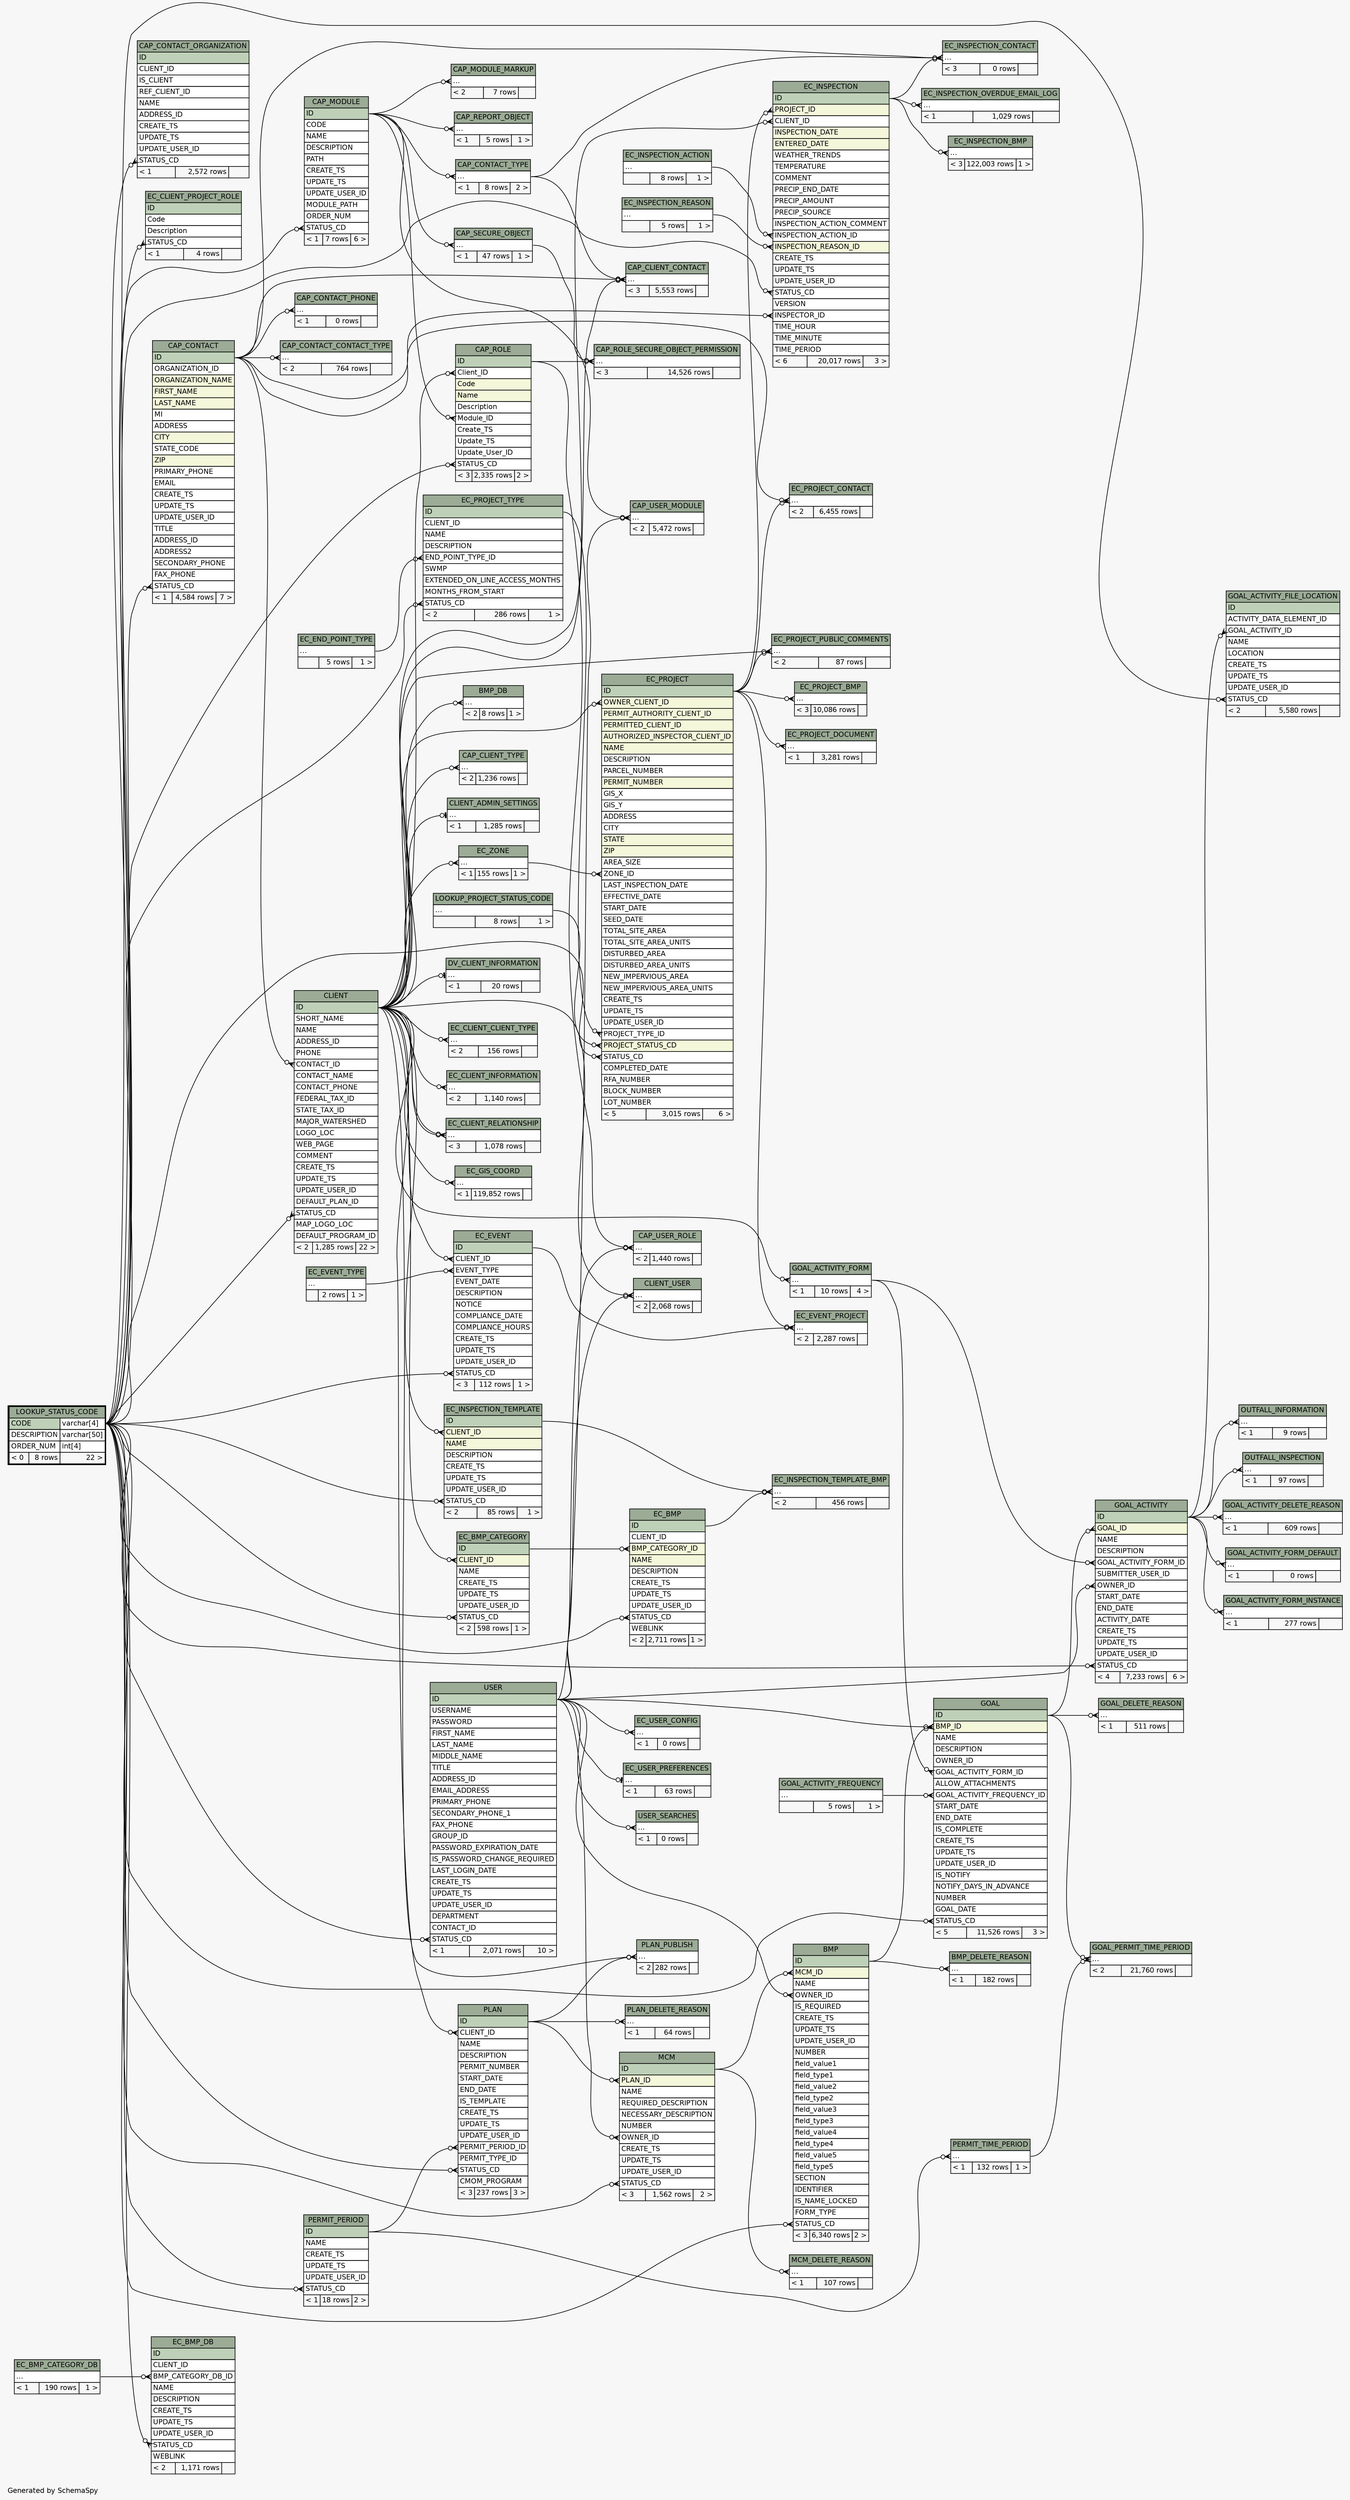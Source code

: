 // dot 2.28.0 on Windows 7 6.1
// SchemaSpy rev 590
digraph "twoDegreesRelationshipsDiagram" {
  graph [
    rankdir="RL"
    bgcolor="#f7f7f7"
    label="\nGenerated by SchemaSpy"
    labeljust="l"
    nodesep="0.18"
    ranksep="0.46"
    fontname="Helvetica"
    fontsize="11"
  ];
  node [
    fontname="Helvetica"
    fontsize="11"
    shape="plaintext"
  ];
  edge [
    arrowsize="0.8"
  ];
  "BMP":"MCM_ID":w -> "MCM":"ID":e [arrowhead=none dir=back arrowtail=crowodot];
  "BMP":"OWNER_ID":w -> "USER":"ID":e [arrowhead=none dir=back arrowtail=crowodot];
  "BMP":"STATUS_CD":w -> "LOOKUP_STATUS_CODE":"CODE.type":e [arrowhead=none dir=back arrowtail=crowodot];
  "BMP_DB":"elipses":w -> "CLIENT":"ID":e [arrowhead=none dir=back arrowtail=crowodot];
  "BMP_DELETE_REASON":"elipses":w -> "BMP":"ID":e [arrowhead=none dir=back arrowtail=crowodot];
  "CAP_CLIENT_CONTACT":"elipses":w -> "CLIENT":"ID":e [arrowhead=none dir=back arrowtail=crowodot];
  "CAP_CLIENT_CONTACT":"elipses":w -> "CAP_CONTACT":"ID":e [arrowhead=none dir=back arrowtail=crowodot];
  "CAP_CLIENT_CONTACT":"elipses":w -> "CAP_CONTACT_TYPE":"elipses":e [arrowhead=none dir=back arrowtail=crowodot];
  "CAP_CLIENT_TYPE":"elipses":w -> "CLIENT":"ID":e [arrowhead=none dir=back arrowtail=crowodot];
  "CAP_CONTACT":"STATUS_CD":w -> "LOOKUP_STATUS_CODE":"CODE.type":e [arrowhead=none dir=back arrowtail=crowodot];
  "CAP_CONTACT_CONTACT_TYPE":"elipses":w -> "CAP_CONTACT":"ID":e [arrowhead=none dir=back arrowtail=crowodot];
  "CAP_CONTACT_ORGANIZATION":"STATUS_CD":w -> "LOOKUP_STATUS_CODE":"CODE.type":e [arrowhead=none dir=back arrowtail=crowodot];
  "CAP_CONTACT_PHONE":"elipses":w -> "CAP_CONTACT":"ID":e [arrowhead=none dir=back arrowtail=crowodot];
  "CAP_CONTACT_TYPE":"elipses":w -> "CAP_MODULE":"ID":e [arrowhead=none dir=back arrowtail=crowodot];
  "CAP_MODULE":"STATUS_CD":w -> "LOOKUP_STATUS_CODE":"CODE.type":e [arrowhead=none dir=back arrowtail=crowodot];
  "CAP_MODULE_MARKUP":"elipses":w -> "CAP_MODULE":"ID":e [arrowhead=none dir=back arrowtail=crowodot];
  "CAP_REPORT_OBJECT":"elipses":w -> "CAP_MODULE":"ID":e [arrowhead=none dir=back arrowtail=crowodot];
  "CAP_ROLE":"Client_ID":w -> "CLIENT":"ID":e [arrowhead=none dir=back arrowtail=crowodot];
  "CAP_ROLE":"Module_ID":w -> "CAP_MODULE":"ID":e [arrowhead=none dir=back arrowtail=crowodot];
  "CAP_ROLE":"STATUS_CD":w -> "LOOKUP_STATUS_CODE":"CODE.type":e [arrowhead=none dir=back arrowtail=crowodot];
  "CAP_ROLE_SECURE_OBJECT_PERMISSION":"elipses":w -> "CAP_ROLE":"ID":e [arrowhead=none dir=back arrowtail=crowodot];
  "CAP_ROLE_SECURE_OBJECT_PERMISSION":"elipses":w -> "CAP_SECURE_OBJECT":"elipses":e [arrowhead=none dir=back arrowtail=crowodot];
  "CAP_SECURE_OBJECT":"elipses":w -> "CAP_MODULE":"ID":e [arrowhead=none dir=back arrowtail=crowodot];
  "CAP_USER_MODULE":"elipses":w -> "CAP_MODULE":"ID":e [arrowhead=none dir=back arrowtail=crowodot];
  "CAP_USER_MODULE":"elipses":w -> "USER":"ID":e [arrowhead=none dir=back arrowtail=crowodot];
  "CAP_USER_ROLE":"elipses":w -> "CAP_ROLE":"ID":e [arrowhead=none dir=back arrowtail=crowodot];
  "CAP_USER_ROLE":"elipses":w -> "USER":"ID":e [arrowhead=none dir=back arrowtail=crowodot];
  "CLIENT":"CONTACT_ID":w -> "CAP_CONTACT":"ID":e [arrowhead=none dir=back arrowtail=crowodot];
  "CLIENT":"STATUS_CD":w -> "LOOKUP_STATUS_CODE":"CODE.type":e [arrowhead=none dir=back arrowtail=crowodot];
  "CLIENT_ADMIN_SETTINGS":"elipses":w -> "CLIENT":"ID":e [arrowhead=none dir=back arrowtail=teeodot];
  "CLIENT_USER":"elipses":w -> "CLIENT":"ID":e [arrowhead=none dir=back arrowtail=crowodot];
  "CLIENT_USER":"elipses":w -> "USER":"ID":e [arrowhead=none dir=back arrowtail=crowodot];
  "DV_CLIENT_INFORMATION":"elipses":w -> "CLIENT":"ID":e [arrowhead=none dir=back arrowtail=teeodot];
  "EC_BMP":"BMP_CATEGORY_ID":w -> "EC_BMP_CATEGORY":"ID":e [arrowhead=none dir=back arrowtail=crowodot];
  "EC_BMP":"STATUS_CD":w -> "LOOKUP_STATUS_CODE":"CODE.type":e [arrowhead=none dir=back arrowtail=crowodot];
  "EC_BMP_CATEGORY":"CLIENT_ID":w -> "CLIENT":"ID":e [arrowhead=none dir=back arrowtail=crowodot];
  "EC_BMP_CATEGORY":"STATUS_CD":w -> "LOOKUP_STATUS_CODE":"CODE.type":e [arrowhead=none dir=back arrowtail=crowodot];
  "EC_BMP_DB":"BMP_CATEGORY_DB_ID":w -> "EC_BMP_CATEGORY_DB":"elipses":e [arrowhead=none dir=back arrowtail=crowodot];
  "EC_BMP_DB":"STATUS_CD":w -> "LOOKUP_STATUS_CODE":"CODE.type":e [arrowhead=none dir=back arrowtail=crowodot];
  "EC_CLIENT_CLIENT_TYPE":"elipses":w -> "CLIENT":"ID":e [arrowhead=none dir=back arrowtail=crowodot];
  "EC_CLIENT_INFORMATION":"elipses":w -> "CLIENT":"ID":e [arrowhead=none dir=back arrowtail=crowodot];
  "EC_CLIENT_PROJECT_ROLE":"STATUS_CD":w -> "LOOKUP_STATUS_CODE":"CODE.type":e [arrowhead=none dir=back arrowtail=crowodot];
  "EC_CLIENT_RELATIONSHIP":"elipses":w -> "CLIENT":"ID":e [arrowhead=none dir=back arrowtail=crowodot];
  "EC_CLIENT_RELATIONSHIP":"elipses":w -> "CLIENT":"ID":e [arrowhead=none dir=back arrowtail=crowodot];
  "EC_EVENT":"CLIENT_ID":w -> "CLIENT":"ID":e [arrowhead=none dir=back arrowtail=crowodot];
  "EC_EVENT":"EVENT_TYPE":w -> "EC_EVENT_TYPE":"elipses":e [arrowhead=none dir=back arrowtail=crowodot];
  "EC_EVENT":"STATUS_CD":w -> "LOOKUP_STATUS_CODE":"CODE.type":e [arrowhead=none dir=back arrowtail=crowodot];
  "EC_EVENT_PROJECT":"elipses":w -> "EC_EVENT":"ID":e [arrowhead=none dir=back arrowtail=crowodot];
  "EC_EVENT_PROJECT":"elipses":w -> "EC_PROJECT":"ID":e [arrowhead=none dir=back arrowtail=crowodot];
  "EC_GIS_COORD":"elipses":w -> "CLIENT":"ID":e [arrowhead=none dir=back arrowtail=crowodot];
  "EC_INSPECTION":"CLIENT_ID":w -> "CLIENT":"ID":e [arrowhead=none dir=back arrowtail=crowodot];
  "EC_INSPECTION":"INSPECTION_ACTION_ID":w -> "EC_INSPECTION_ACTION":"elipses":e [arrowhead=none dir=back arrowtail=crowodot];
  "EC_INSPECTION":"INSPECTION_REASON_ID":w -> "EC_INSPECTION_REASON":"elipses":e [arrowhead=none dir=back arrowtail=crowodot];
  "EC_INSPECTION":"INSPECTOR_ID":w -> "CAP_CONTACT":"ID":e [arrowhead=none dir=back arrowtail=crowodot];
  "EC_INSPECTION":"PROJECT_ID":w -> "EC_PROJECT":"ID":e [arrowhead=none dir=back arrowtail=crowodot];
  "EC_INSPECTION":"STATUS_CD":w -> "LOOKUP_STATUS_CODE":"CODE.type":e [arrowhead=none dir=back arrowtail=crowodot];
  "EC_INSPECTION_BMP":"elipses":w -> "EC_INSPECTION":"ID":e [arrowhead=none dir=back arrowtail=crowodot];
  "EC_INSPECTION_CONTACT":"elipses":w -> "CAP_CONTACT":"ID":e [arrowhead=none dir=back arrowtail=crowodot];
  "EC_INSPECTION_CONTACT":"elipses":w -> "CAP_CONTACT_TYPE":"elipses":e [arrowhead=none dir=back arrowtail=crowodot];
  "EC_INSPECTION_CONTACT":"elipses":w -> "EC_INSPECTION":"ID":e [arrowhead=none dir=back arrowtail=crowodot];
  "EC_INSPECTION_OVERDUE_EMAIL_LOG":"elipses":w -> "EC_INSPECTION":"ID":e [arrowhead=none dir=back arrowtail=crowodot];
  "EC_INSPECTION_TEMPLATE":"CLIENT_ID":w -> "CLIENT":"ID":e [arrowhead=none dir=back arrowtail=crowodot];
  "EC_INSPECTION_TEMPLATE":"STATUS_CD":w -> "LOOKUP_STATUS_CODE":"CODE.type":e [arrowhead=none dir=back arrowtail=crowodot];
  "EC_INSPECTION_TEMPLATE_BMP":"elipses":w -> "EC_BMP":"ID":e [arrowhead=none dir=back arrowtail=crowodot];
  "EC_INSPECTION_TEMPLATE_BMP":"elipses":w -> "EC_INSPECTION_TEMPLATE":"ID":e [arrowhead=none dir=back arrowtail=crowodot];
  "EC_PROJECT":"OWNER_CLIENT_ID":w -> "CLIENT":"ID":e [arrowhead=none dir=back arrowtail=crowodot];
  "EC_PROJECT":"PROJECT_STATUS_CD":w -> "LOOKUP_PROJECT_STATUS_CODE":"elipses":e [arrowhead=none dir=back arrowtail=crowodot];
  "EC_PROJECT":"PROJECT_TYPE_ID":w -> "EC_PROJECT_TYPE":"ID":e [arrowhead=none dir=back arrowtail=crowodot];
  "EC_PROJECT":"STATUS_CD":w -> "LOOKUP_STATUS_CODE":"CODE.type":e [arrowhead=none dir=back arrowtail=crowodot];
  "EC_PROJECT":"ZONE_ID":w -> "EC_ZONE":"elipses":e [arrowhead=none dir=back arrowtail=crowodot];
  "EC_PROJECT_BMP":"elipses":w -> "EC_PROJECT":"ID":e [arrowhead=none dir=back arrowtail=crowodot];
  "EC_PROJECT_CONTACT":"elipses":w -> "CAP_CONTACT":"ID":e [arrowhead=none dir=back arrowtail=crowodot];
  "EC_PROJECT_CONTACT":"elipses":w -> "EC_PROJECT":"ID":e [arrowhead=none dir=back arrowtail=crowodot];
  "EC_PROJECT_DOCUMENT":"elipses":w -> "EC_PROJECT":"ID":e [arrowhead=none dir=back arrowtail=crowodot];
  "EC_PROJECT_PUBLIC_COMMENTS":"elipses":w -> "CLIENT":"ID":e [arrowhead=none dir=back arrowtail=crowodot];
  "EC_PROJECT_PUBLIC_COMMENTS":"elipses":w -> "EC_PROJECT":"ID":e [arrowhead=none dir=back arrowtail=crowodot];
  "EC_PROJECT_TYPE":"END_POINT_TYPE_ID":w -> "EC_END_POINT_TYPE":"elipses":e [arrowhead=none dir=back arrowtail=crowodot];
  "EC_PROJECT_TYPE":"STATUS_CD":w -> "LOOKUP_STATUS_CODE":"CODE.type":e [arrowhead=none dir=back arrowtail=crowodot];
  "EC_USER_CONFIG":"elipses":w -> "USER":"ID":e [arrowhead=none dir=back arrowtail=crowodot];
  "EC_USER_PREFERENCES":"elipses":w -> "USER":"ID":e [arrowhead=none dir=back arrowtail=teeodot];
  "EC_ZONE":"elipses":w -> "CLIENT":"ID":e [arrowhead=none dir=back arrowtail=crowodot];
  "GOAL":"BMP_ID":w -> "BMP":"ID":e [arrowhead=none dir=back arrowtail=crowodot];
  "GOAL":"BMP_ID":w -> "USER":"ID":e [arrowhead=none dir=back arrowtail=crowodot];
  "GOAL":"GOAL_ACTIVITY_FORM_ID":w -> "GOAL_ACTIVITY_FORM":"elipses":e [arrowhead=none dir=back arrowtail=crowodot];
  "GOAL":"GOAL_ACTIVITY_FREQUENCY_ID":w -> "GOAL_ACTIVITY_FREQUENCY":"elipses":e [arrowhead=none dir=back arrowtail=crowodot];
  "GOAL":"STATUS_CD":w -> "LOOKUP_STATUS_CODE":"CODE.type":e [arrowhead=none dir=back arrowtail=crowodot];
  "GOAL_ACTIVITY":"GOAL_ACTIVITY_FORM_ID":w -> "GOAL_ACTIVITY_FORM":"elipses":e [arrowhead=none dir=back arrowtail=crowodot];
  "GOAL_ACTIVITY":"GOAL_ID":w -> "GOAL":"ID":e [arrowhead=none dir=back arrowtail=crowodot];
  "GOAL_ACTIVITY":"OWNER_ID":w -> "USER":"ID":e [arrowhead=none dir=back arrowtail=crowodot];
  "GOAL_ACTIVITY":"STATUS_CD":w -> "LOOKUP_STATUS_CODE":"CODE.type":e [arrowhead=none dir=back arrowtail=crowodot];
  "GOAL_ACTIVITY_DELETE_REASON":"elipses":w -> "GOAL_ACTIVITY":"ID":e [arrowhead=none dir=back arrowtail=crowodot];
  "GOAL_ACTIVITY_FILE_LOCATION":"GOAL_ACTIVITY_ID":w -> "GOAL_ACTIVITY":"ID":e [arrowhead=none dir=back arrowtail=crowodot];
  "GOAL_ACTIVITY_FILE_LOCATION":"STATUS_CD":w -> "LOOKUP_STATUS_CODE":"CODE.type":e [arrowhead=none dir=back arrowtail=crowodot];
  "GOAL_ACTIVITY_FORM":"elipses":w -> "CLIENT":"ID":e [arrowhead=none dir=back arrowtail=crowodot];
  "GOAL_ACTIVITY_FORM_DEFAULT":"elipses":w -> "GOAL_ACTIVITY":"ID":e [arrowhead=none dir=back arrowtail=crowodot];
  "GOAL_ACTIVITY_FORM_INSTANCE":"elipses":w -> "GOAL_ACTIVITY":"ID":e [arrowhead=none dir=back arrowtail=crowodot];
  "GOAL_DELETE_REASON":"elipses":w -> "GOAL":"ID":e [arrowhead=none dir=back arrowtail=crowodot];
  "GOAL_PERMIT_TIME_PERIOD":"elipses":w -> "GOAL":"ID":e [arrowhead=none dir=back arrowtail=crowodot];
  "GOAL_PERMIT_TIME_PERIOD":"elipses":w -> "PERMIT_TIME_PERIOD":"elipses":e [arrowhead=none dir=back arrowtail=crowodot];
  "MCM":"OWNER_ID":w -> "USER":"ID":e [arrowhead=none dir=back arrowtail=crowodot];
  "MCM":"PLAN_ID":w -> "PLAN":"ID":e [arrowhead=none dir=back arrowtail=crowodot];
  "MCM":"STATUS_CD":w -> "LOOKUP_STATUS_CODE":"CODE.type":e [arrowhead=none dir=back arrowtail=crowodot];
  "MCM_DELETE_REASON":"elipses":w -> "MCM":"ID":e [arrowhead=none dir=back arrowtail=crowodot];
  "OUTFALL_INFORMATION":"elipses":w -> "GOAL_ACTIVITY":"ID":e [arrowhead=none dir=back arrowtail=crowodot];
  "OUTFALL_INSPECTION":"elipses":w -> "GOAL_ACTIVITY":"ID":e [arrowhead=none dir=back arrowtail=crowodot];
  "PERMIT_PERIOD":"STATUS_CD":w -> "LOOKUP_STATUS_CODE":"CODE.type":e [arrowhead=none dir=back arrowtail=crowodot];
  "PERMIT_TIME_PERIOD":"elipses":w -> "PERMIT_PERIOD":"ID":e [arrowhead=none dir=back arrowtail=crowodot];
  "PLAN":"CLIENT_ID":w -> "CLIENT":"ID":e [arrowhead=none dir=back arrowtail=crowodot];
  "PLAN":"PERMIT_PERIOD_ID":w -> "PERMIT_PERIOD":"ID":e [arrowhead=none dir=back arrowtail=crowodot];
  "PLAN":"STATUS_CD":w -> "LOOKUP_STATUS_CODE":"CODE.type":e [arrowhead=none dir=back arrowtail=crowodot];
  "PLAN_DELETE_REASON":"elipses":w -> "PLAN":"ID":e [arrowhead=none dir=back arrowtail=crowodot];
  "PLAN_PUBLISH":"elipses":w -> "CLIENT":"ID":e [arrowhead=none dir=back arrowtail=crowodot];
  "PLAN_PUBLISH":"elipses":w -> "PLAN":"ID":e [arrowhead=none dir=back arrowtail=crowodot];
  "USER":"STATUS_CD":w -> "LOOKUP_STATUS_CODE":"CODE.type":e [arrowhead=none dir=back arrowtail=crowodot];
  "USER_SEARCHES":"elipses":w -> "USER":"ID":e [arrowhead=none dir=back arrowtail=crowodot];
  "BMP" [
    label=<
    <TABLE BORDER="0" CELLBORDER="1" CELLSPACING="0" BGCOLOR="#ffffff">
      <TR><TD COLSPAN="3" BGCOLOR="#9bab96" ALIGN="CENTER">BMP</TD></TR>
      <TR><TD PORT="ID" COLSPAN="3" BGCOLOR="#bed1b8" ALIGN="LEFT">ID</TD></TR>
      <TR><TD PORT="MCM_ID" COLSPAN="3" BGCOLOR="#f4f7da" ALIGN="LEFT">MCM_ID</TD></TR>
      <TR><TD PORT="NAME" COLSPAN="3" ALIGN="LEFT">NAME</TD></TR>
      <TR><TD PORT="OWNER_ID" COLSPAN="3" ALIGN="LEFT">OWNER_ID</TD></TR>
      <TR><TD PORT="IS_REQUIRED" COLSPAN="3" ALIGN="LEFT">IS_REQUIRED</TD></TR>
      <TR><TD PORT="CREATE_TS" COLSPAN="3" ALIGN="LEFT">CREATE_TS</TD></TR>
      <TR><TD PORT="UPDATE_TS" COLSPAN="3" ALIGN="LEFT">UPDATE_TS</TD></TR>
      <TR><TD PORT="UPDATE_USER_ID" COLSPAN="3" ALIGN="LEFT">UPDATE_USER_ID</TD></TR>
      <TR><TD PORT="NUMBER" COLSPAN="3" ALIGN="LEFT">NUMBER</TD></TR>
      <TR><TD PORT="field_value1" COLSPAN="3" ALIGN="LEFT">field_value1</TD></TR>
      <TR><TD PORT="field_type1" COLSPAN="3" ALIGN="LEFT">field_type1</TD></TR>
      <TR><TD PORT="field_value2" COLSPAN="3" ALIGN="LEFT">field_value2</TD></TR>
      <TR><TD PORT="field_type2" COLSPAN="3" ALIGN="LEFT">field_type2</TD></TR>
      <TR><TD PORT="field_value3" COLSPAN="3" ALIGN="LEFT">field_value3</TD></TR>
      <TR><TD PORT="field_type3" COLSPAN="3" ALIGN="LEFT">field_type3</TD></TR>
      <TR><TD PORT="field_value4" COLSPAN="3" ALIGN="LEFT">field_value4</TD></TR>
      <TR><TD PORT="field_type4" COLSPAN="3" ALIGN="LEFT">field_type4</TD></TR>
      <TR><TD PORT="field_value5" COLSPAN="3" ALIGN="LEFT">field_value5</TD></TR>
      <TR><TD PORT="field_type5" COLSPAN="3" ALIGN="LEFT">field_type5</TD></TR>
      <TR><TD PORT="SECTION" COLSPAN="3" ALIGN="LEFT">SECTION</TD></TR>
      <TR><TD PORT="IDENTIFIER" COLSPAN="3" ALIGN="LEFT">IDENTIFIER</TD></TR>
      <TR><TD PORT="IS_NAME_LOCKED" COLSPAN="3" ALIGN="LEFT">IS_NAME_LOCKED</TD></TR>
      <TR><TD PORT="FORM_TYPE" COLSPAN="3" ALIGN="LEFT">FORM_TYPE</TD></TR>
      <TR><TD PORT="STATUS_CD" COLSPAN="3" ALIGN="LEFT">STATUS_CD</TD></TR>
      <TR><TD ALIGN="LEFT" BGCOLOR="#f7f7f7">&lt; 3</TD><TD ALIGN="RIGHT" BGCOLOR="#f7f7f7">6,340 rows</TD><TD ALIGN="RIGHT" BGCOLOR="#f7f7f7">2 &gt;</TD></TR>
    </TABLE>>
    URL="BMP.html"
    tooltip="BMP"
  ];
  "BMP_DB" [
    label=<
    <TABLE BORDER="0" CELLBORDER="1" CELLSPACING="0" BGCOLOR="#ffffff">
      <TR><TD COLSPAN="3" BGCOLOR="#9bab96" ALIGN="CENTER">BMP_DB</TD></TR>
      <TR><TD PORT="elipses" COLSPAN="3" ALIGN="LEFT">...</TD></TR>
      <TR><TD ALIGN="LEFT" BGCOLOR="#f7f7f7">&lt; 2</TD><TD ALIGN="RIGHT" BGCOLOR="#f7f7f7">8 rows</TD><TD ALIGN="RIGHT" BGCOLOR="#f7f7f7">1 &gt;</TD></TR>
    </TABLE>>
    URL="BMP_DB.html"
    tooltip="BMP_DB"
  ];
  "BMP_DELETE_REASON" [
    label=<
    <TABLE BORDER="0" CELLBORDER="1" CELLSPACING="0" BGCOLOR="#ffffff">
      <TR><TD COLSPAN="3" BGCOLOR="#9bab96" ALIGN="CENTER">BMP_DELETE_REASON</TD></TR>
      <TR><TD PORT="elipses" COLSPAN="3" ALIGN="LEFT">...</TD></TR>
      <TR><TD ALIGN="LEFT" BGCOLOR="#f7f7f7">&lt; 1</TD><TD ALIGN="RIGHT" BGCOLOR="#f7f7f7">182 rows</TD><TD ALIGN="RIGHT" BGCOLOR="#f7f7f7">  </TD></TR>
    </TABLE>>
    URL="BMP_DELETE_REASON.html"
    tooltip="BMP_DELETE_REASON"
  ];
  "CAP_CLIENT_CONTACT" [
    label=<
    <TABLE BORDER="0" CELLBORDER="1" CELLSPACING="0" BGCOLOR="#ffffff">
      <TR><TD COLSPAN="3" BGCOLOR="#9bab96" ALIGN="CENTER">CAP_CLIENT_CONTACT</TD></TR>
      <TR><TD PORT="elipses" COLSPAN="3" ALIGN="LEFT">...</TD></TR>
      <TR><TD ALIGN="LEFT" BGCOLOR="#f7f7f7">&lt; 3</TD><TD ALIGN="RIGHT" BGCOLOR="#f7f7f7">5,553 rows</TD><TD ALIGN="RIGHT" BGCOLOR="#f7f7f7">  </TD></TR>
    </TABLE>>
    URL="CAP_CLIENT_CONTACT.html"
    tooltip="CAP_CLIENT_CONTACT"
  ];
  "CAP_CLIENT_TYPE" [
    label=<
    <TABLE BORDER="0" CELLBORDER="1" CELLSPACING="0" BGCOLOR="#ffffff">
      <TR><TD COLSPAN="3" BGCOLOR="#9bab96" ALIGN="CENTER">CAP_CLIENT_TYPE</TD></TR>
      <TR><TD PORT="elipses" COLSPAN="3" ALIGN="LEFT">...</TD></TR>
      <TR><TD ALIGN="LEFT" BGCOLOR="#f7f7f7">&lt; 2</TD><TD ALIGN="RIGHT" BGCOLOR="#f7f7f7">1,236 rows</TD><TD ALIGN="RIGHT" BGCOLOR="#f7f7f7">  </TD></TR>
    </TABLE>>
    URL="CAP_CLIENT_TYPE.html"
    tooltip="CAP_CLIENT_TYPE"
  ];
  "CAP_CONTACT" [
    label=<
    <TABLE BORDER="0" CELLBORDER="1" CELLSPACING="0" BGCOLOR="#ffffff">
      <TR><TD COLSPAN="3" BGCOLOR="#9bab96" ALIGN="CENTER">CAP_CONTACT</TD></TR>
      <TR><TD PORT="ID" COLSPAN="3" BGCOLOR="#bed1b8" ALIGN="LEFT">ID</TD></TR>
      <TR><TD PORT="ORGANIZATION_ID" COLSPAN="3" ALIGN="LEFT">ORGANIZATION_ID</TD></TR>
      <TR><TD PORT="ORGANIZATION_NAME" COLSPAN="3" BGCOLOR="#f4f7da" ALIGN="LEFT">ORGANIZATION_NAME</TD></TR>
      <TR><TD PORT="FIRST_NAME" COLSPAN="3" BGCOLOR="#f4f7da" ALIGN="LEFT">FIRST_NAME</TD></TR>
      <TR><TD PORT="LAST_NAME" COLSPAN="3" BGCOLOR="#f4f7da" ALIGN="LEFT">LAST_NAME</TD></TR>
      <TR><TD PORT="MI" COLSPAN="3" ALIGN="LEFT">MI</TD></TR>
      <TR><TD PORT="ADDRESS" COLSPAN="3" ALIGN="LEFT">ADDRESS</TD></TR>
      <TR><TD PORT="CITY" COLSPAN="3" BGCOLOR="#f4f7da" ALIGN="LEFT">CITY</TD></TR>
      <TR><TD PORT="STATE_CODE" COLSPAN="3" ALIGN="LEFT">STATE_CODE</TD></TR>
      <TR><TD PORT="ZIP" COLSPAN="3" BGCOLOR="#f4f7da" ALIGN="LEFT">ZIP</TD></TR>
      <TR><TD PORT="PRIMARY_PHONE" COLSPAN="3" ALIGN="LEFT">PRIMARY_PHONE</TD></TR>
      <TR><TD PORT="EMAIL" COLSPAN="3" ALIGN="LEFT">EMAIL</TD></TR>
      <TR><TD PORT="CREATE_TS" COLSPAN="3" ALIGN="LEFT">CREATE_TS</TD></TR>
      <TR><TD PORT="UPDATE_TS" COLSPAN="3" ALIGN="LEFT">UPDATE_TS</TD></TR>
      <TR><TD PORT="UPDATE_USER_ID" COLSPAN="3" ALIGN="LEFT">UPDATE_USER_ID</TD></TR>
      <TR><TD PORT="TITLE" COLSPAN="3" ALIGN="LEFT">TITLE</TD></TR>
      <TR><TD PORT="ADDRESS_ID" COLSPAN="3" ALIGN="LEFT">ADDRESS_ID</TD></TR>
      <TR><TD PORT="ADDRESS2" COLSPAN="3" ALIGN="LEFT">ADDRESS2</TD></TR>
      <TR><TD PORT="SECONDARY_PHONE" COLSPAN="3" ALIGN="LEFT">SECONDARY_PHONE</TD></TR>
      <TR><TD PORT="FAX_PHONE" COLSPAN="3" ALIGN="LEFT">FAX_PHONE</TD></TR>
      <TR><TD PORT="STATUS_CD" COLSPAN="3" ALIGN="LEFT">STATUS_CD</TD></TR>
      <TR><TD ALIGN="LEFT" BGCOLOR="#f7f7f7">&lt; 1</TD><TD ALIGN="RIGHT" BGCOLOR="#f7f7f7">4,584 rows</TD><TD ALIGN="RIGHT" BGCOLOR="#f7f7f7">7 &gt;</TD></TR>
    </TABLE>>
    URL="CAP_CONTACT.html"
    tooltip="CAP_CONTACT"
  ];
  "CAP_CONTACT_CONTACT_TYPE" [
    label=<
    <TABLE BORDER="0" CELLBORDER="1" CELLSPACING="0" BGCOLOR="#ffffff">
      <TR><TD COLSPAN="3" BGCOLOR="#9bab96" ALIGN="CENTER">CAP_CONTACT_CONTACT_TYPE</TD></TR>
      <TR><TD PORT="elipses" COLSPAN="3" ALIGN="LEFT">...</TD></TR>
      <TR><TD ALIGN="LEFT" BGCOLOR="#f7f7f7">&lt; 2</TD><TD ALIGN="RIGHT" BGCOLOR="#f7f7f7">764 rows</TD><TD ALIGN="RIGHT" BGCOLOR="#f7f7f7">  </TD></TR>
    </TABLE>>
    URL="CAP_CONTACT_CONTACT_TYPE.html"
    tooltip="CAP_CONTACT_CONTACT_TYPE"
  ];
  "CAP_CONTACT_ORGANIZATION" [
    label=<
    <TABLE BORDER="0" CELLBORDER="1" CELLSPACING="0" BGCOLOR="#ffffff">
      <TR><TD COLSPAN="3" BGCOLOR="#9bab96" ALIGN="CENTER">CAP_CONTACT_ORGANIZATION</TD></TR>
      <TR><TD PORT="ID" COLSPAN="3" BGCOLOR="#bed1b8" ALIGN="LEFT">ID</TD></TR>
      <TR><TD PORT="CLIENT_ID" COLSPAN="3" ALIGN="LEFT">CLIENT_ID</TD></TR>
      <TR><TD PORT="IS_CLIENT" COLSPAN="3" ALIGN="LEFT">IS_CLIENT</TD></TR>
      <TR><TD PORT="REF_CLIENT_ID" COLSPAN="3" ALIGN="LEFT">REF_CLIENT_ID</TD></TR>
      <TR><TD PORT="NAME" COLSPAN="3" ALIGN="LEFT">NAME</TD></TR>
      <TR><TD PORT="ADDRESS_ID" COLSPAN="3" ALIGN="LEFT">ADDRESS_ID</TD></TR>
      <TR><TD PORT="CREATE_TS" COLSPAN="3" ALIGN="LEFT">CREATE_TS</TD></TR>
      <TR><TD PORT="UPDATE_TS" COLSPAN="3" ALIGN="LEFT">UPDATE_TS</TD></TR>
      <TR><TD PORT="UPDATE_USER_ID" COLSPAN="3" ALIGN="LEFT">UPDATE_USER_ID</TD></TR>
      <TR><TD PORT="STATUS_CD" COLSPAN="3" ALIGN="LEFT">STATUS_CD</TD></TR>
      <TR><TD ALIGN="LEFT" BGCOLOR="#f7f7f7">&lt; 1</TD><TD ALIGN="RIGHT" BGCOLOR="#f7f7f7">2,572 rows</TD><TD ALIGN="RIGHT" BGCOLOR="#f7f7f7">  </TD></TR>
    </TABLE>>
    URL="CAP_CONTACT_ORGANIZATION.html"
    tooltip="CAP_CONTACT_ORGANIZATION"
  ];
  "CAP_CONTACT_PHONE" [
    label=<
    <TABLE BORDER="0" CELLBORDER="1" CELLSPACING="0" BGCOLOR="#ffffff">
      <TR><TD COLSPAN="3" BGCOLOR="#9bab96" ALIGN="CENTER">CAP_CONTACT_PHONE</TD></TR>
      <TR><TD PORT="elipses" COLSPAN="3" ALIGN="LEFT">...</TD></TR>
      <TR><TD ALIGN="LEFT" BGCOLOR="#f7f7f7">&lt; 1</TD><TD ALIGN="RIGHT" BGCOLOR="#f7f7f7">0 rows</TD><TD ALIGN="RIGHT" BGCOLOR="#f7f7f7">  </TD></TR>
    </TABLE>>
    URL="CAP_CONTACT_PHONE.html"
    tooltip="CAP_CONTACT_PHONE"
  ];
  "CAP_CONTACT_TYPE" [
    label=<
    <TABLE BORDER="0" CELLBORDER="1" CELLSPACING="0" BGCOLOR="#ffffff">
      <TR><TD COLSPAN="3" BGCOLOR="#9bab96" ALIGN="CENTER">CAP_CONTACT_TYPE</TD></TR>
      <TR><TD PORT="elipses" COLSPAN="3" ALIGN="LEFT">...</TD></TR>
      <TR><TD ALIGN="LEFT" BGCOLOR="#f7f7f7">&lt; 1</TD><TD ALIGN="RIGHT" BGCOLOR="#f7f7f7">8 rows</TD><TD ALIGN="RIGHT" BGCOLOR="#f7f7f7">2 &gt;</TD></TR>
    </TABLE>>
    URL="CAP_CONTACT_TYPE.html"
    tooltip="CAP_CONTACT_TYPE"
  ];
  "CAP_MODULE" [
    label=<
    <TABLE BORDER="0" CELLBORDER="1" CELLSPACING="0" BGCOLOR="#ffffff">
      <TR><TD COLSPAN="3" BGCOLOR="#9bab96" ALIGN="CENTER">CAP_MODULE</TD></TR>
      <TR><TD PORT="ID" COLSPAN="3" BGCOLOR="#bed1b8" ALIGN="LEFT">ID</TD></TR>
      <TR><TD PORT="CODE" COLSPAN="3" ALIGN="LEFT">CODE</TD></TR>
      <TR><TD PORT="NAME" COLSPAN="3" ALIGN="LEFT">NAME</TD></TR>
      <TR><TD PORT="DESCRIPTION" COLSPAN="3" ALIGN="LEFT">DESCRIPTION</TD></TR>
      <TR><TD PORT="PATH" COLSPAN="3" ALIGN="LEFT">PATH</TD></TR>
      <TR><TD PORT="CREATE_TS" COLSPAN="3" ALIGN="LEFT">CREATE_TS</TD></TR>
      <TR><TD PORT="UPDATE_TS" COLSPAN="3" ALIGN="LEFT">UPDATE_TS</TD></TR>
      <TR><TD PORT="UPDATE_USER_ID" COLSPAN="3" ALIGN="LEFT">UPDATE_USER_ID</TD></TR>
      <TR><TD PORT="MODULE_PATH" COLSPAN="3" ALIGN="LEFT">MODULE_PATH</TD></TR>
      <TR><TD PORT="ORDER_NUM" COLSPAN="3" ALIGN="LEFT">ORDER_NUM</TD></TR>
      <TR><TD PORT="STATUS_CD" COLSPAN="3" ALIGN="LEFT">STATUS_CD</TD></TR>
      <TR><TD ALIGN="LEFT" BGCOLOR="#f7f7f7">&lt; 1</TD><TD ALIGN="RIGHT" BGCOLOR="#f7f7f7">7 rows</TD><TD ALIGN="RIGHT" BGCOLOR="#f7f7f7">6 &gt;</TD></TR>
    </TABLE>>
    URL="CAP_MODULE.html"
    tooltip="CAP_MODULE"
  ];
  "CAP_MODULE_MARKUP" [
    label=<
    <TABLE BORDER="0" CELLBORDER="1" CELLSPACING="0" BGCOLOR="#ffffff">
      <TR><TD COLSPAN="3" BGCOLOR="#9bab96" ALIGN="CENTER">CAP_MODULE_MARKUP</TD></TR>
      <TR><TD PORT="elipses" COLSPAN="3" ALIGN="LEFT">...</TD></TR>
      <TR><TD ALIGN="LEFT" BGCOLOR="#f7f7f7">&lt; 2</TD><TD ALIGN="RIGHT" BGCOLOR="#f7f7f7">7 rows</TD><TD ALIGN="RIGHT" BGCOLOR="#f7f7f7">  </TD></TR>
    </TABLE>>
    URL="CAP_MODULE_MARKUP.html"
    tooltip="CAP_MODULE_MARKUP"
  ];
  "CAP_REPORT_OBJECT" [
    label=<
    <TABLE BORDER="0" CELLBORDER="1" CELLSPACING="0" BGCOLOR="#ffffff">
      <TR><TD COLSPAN="3" BGCOLOR="#9bab96" ALIGN="CENTER">CAP_REPORT_OBJECT</TD></TR>
      <TR><TD PORT="elipses" COLSPAN="3" ALIGN="LEFT">...</TD></TR>
      <TR><TD ALIGN="LEFT" BGCOLOR="#f7f7f7">&lt; 1</TD><TD ALIGN="RIGHT" BGCOLOR="#f7f7f7">5 rows</TD><TD ALIGN="RIGHT" BGCOLOR="#f7f7f7">1 &gt;</TD></TR>
    </TABLE>>
    URL="CAP_REPORT_OBJECT.html"
    tooltip="CAP_REPORT_OBJECT"
  ];
  "CAP_ROLE" [
    label=<
    <TABLE BORDER="0" CELLBORDER="1" CELLSPACING="0" BGCOLOR="#ffffff">
      <TR><TD COLSPAN="3" BGCOLOR="#9bab96" ALIGN="CENTER">CAP_ROLE</TD></TR>
      <TR><TD PORT="ID" COLSPAN="3" BGCOLOR="#bed1b8" ALIGN="LEFT">ID</TD></TR>
      <TR><TD PORT="Client_ID" COLSPAN="3" ALIGN="LEFT">Client_ID</TD></TR>
      <TR><TD PORT="Code" COLSPAN="3" BGCOLOR="#f4f7da" ALIGN="LEFT">Code</TD></TR>
      <TR><TD PORT="Name" COLSPAN="3" BGCOLOR="#f4f7da" ALIGN="LEFT">Name</TD></TR>
      <TR><TD PORT="Description" COLSPAN="3" ALIGN="LEFT">Description</TD></TR>
      <TR><TD PORT="Module_ID" COLSPAN="3" ALIGN="LEFT">Module_ID</TD></TR>
      <TR><TD PORT="Create_TS" COLSPAN="3" ALIGN="LEFT">Create_TS</TD></TR>
      <TR><TD PORT="Update_TS" COLSPAN="3" ALIGN="LEFT">Update_TS</TD></TR>
      <TR><TD PORT="Update_User_ID" COLSPAN="3" ALIGN="LEFT">Update_User_ID</TD></TR>
      <TR><TD PORT="STATUS_CD" COLSPAN="3" ALIGN="LEFT">STATUS_CD</TD></TR>
      <TR><TD ALIGN="LEFT" BGCOLOR="#f7f7f7">&lt; 3</TD><TD ALIGN="RIGHT" BGCOLOR="#f7f7f7">2,335 rows</TD><TD ALIGN="RIGHT" BGCOLOR="#f7f7f7">2 &gt;</TD></TR>
    </TABLE>>
    URL="CAP_ROLE.html"
    tooltip="CAP_ROLE"
  ];
  "CAP_ROLE_SECURE_OBJECT_PERMISSION" [
    label=<
    <TABLE BORDER="0" CELLBORDER="1" CELLSPACING="0" BGCOLOR="#ffffff">
      <TR><TD COLSPAN="3" BGCOLOR="#9bab96" ALIGN="CENTER">CAP_ROLE_SECURE_OBJECT_PERMISSION</TD></TR>
      <TR><TD PORT="elipses" COLSPAN="3" ALIGN="LEFT">...</TD></TR>
      <TR><TD ALIGN="LEFT" BGCOLOR="#f7f7f7">&lt; 3</TD><TD ALIGN="RIGHT" BGCOLOR="#f7f7f7">14,526 rows</TD><TD ALIGN="RIGHT" BGCOLOR="#f7f7f7">  </TD></TR>
    </TABLE>>
    URL="CAP_ROLE_SECURE_OBJECT_PERMISSION.html"
    tooltip="CAP_ROLE_SECURE_OBJECT_PERMISSION"
  ];
  "CAP_SECURE_OBJECT" [
    label=<
    <TABLE BORDER="0" CELLBORDER="1" CELLSPACING="0" BGCOLOR="#ffffff">
      <TR><TD COLSPAN="3" BGCOLOR="#9bab96" ALIGN="CENTER">CAP_SECURE_OBJECT</TD></TR>
      <TR><TD PORT="elipses" COLSPAN="3" ALIGN="LEFT">...</TD></TR>
      <TR><TD ALIGN="LEFT" BGCOLOR="#f7f7f7">&lt; 1</TD><TD ALIGN="RIGHT" BGCOLOR="#f7f7f7">47 rows</TD><TD ALIGN="RIGHT" BGCOLOR="#f7f7f7">1 &gt;</TD></TR>
    </TABLE>>
    URL="CAP_SECURE_OBJECT.html"
    tooltip="CAP_SECURE_OBJECT"
  ];
  "CAP_USER_MODULE" [
    label=<
    <TABLE BORDER="0" CELLBORDER="1" CELLSPACING="0" BGCOLOR="#ffffff">
      <TR><TD COLSPAN="3" BGCOLOR="#9bab96" ALIGN="CENTER">CAP_USER_MODULE</TD></TR>
      <TR><TD PORT="elipses" COLSPAN="3" ALIGN="LEFT">...</TD></TR>
      <TR><TD ALIGN="LEFT" BGCOLOR="#f7f7f7">&lt; 2</TD><TD ALIGN="RIGHT" BGCOLOR="#f7f7f7">5,472 rows</TD><TD ALIGN="RIGHT" BGCOLOR="#f7f7f7">  </TD></TR>
    </TABLE>>
    URL="CAP_USER_MODULE.html"
    tooltip="CAP_USER_MODULE"
  ];
  "CAP_USER_ROLE" [
    label=<
    <TABLE BORDER="0" CELLBORDER="1" CELLSPACING="0" BGCOLOR="#ffffff">
      <TR><TD COLSPAN="3" BGCOLOR="#9bab96" ALIGN="CENTER">CAP_USER_ROLE</TD></TR>
      <TR><TD PORT="elipses" COLSPAN="3" ALIGN="LEFT">...</TD></TR>
      <TR><TD ALIGN="LEFT" BGCOLOR="#f7f7f7">&lt; 2</TD><TD ALIGN="RIGHT" BGCOLOR="#f7f7f7">1,440 rows</TD><TD ALIGN="RIGHT" BGCOLOR="#f7f7f7">  </TD></TR>
    </TABLE>>
    URL="CAP_USER_ROLE.html"
    tooltip="CAP_USER_ROLE"
  ];
  "CLIENT" [
    label=<
    <TABLE BORDER="0" CELLBORDER="1" CELLSPACING="0" BGCOLOR="#ffffff">
      <TR><TD COLSPAN="3" BGCOLOR="#9bab96" ALIGN="CENTER">CLIENT</TD></TR>
      <TR><TD PORT="ID" COLSPAN="3" BGCOLOR="#bed1b8" ALIGN="LEFT">ID</TD></TR>
      <TR><TD PORT="SHORT_NAME" COLSPAN="3" ALIGN="LEFT">SHORT_NAME</TD></TR>
      <TR><TD PORT="NAME" COLSPAN="3" ALIGN="LEFT">NAME</TD></TR>
      <TR><TD PORT="ADDRESS_ID" COLSPAN="3" ALIGN="LEFT">ADDRESS_ID</TD></TR>
      <TR><TD PORT="PHONE" COLSPAN="3" ALIGN="LEFT">PHONE</TD></TR>
      <TR><TD PORT="CONTACT_ID" COLSPAN="3" ALIGN="LEFT">CONTACT_ID</TD></TR>
      <TR><TD PORT="CONTACT_NAME" COLSPAN="3" ALIGN="LEFT">CONTACT_NAME</TD></TR>
      <TR><TD PORT="CONTACT_PHONE" COLSPAN="3" ALIGN="LEFT">CONTACT_PHONE</TD></TR>
      <TR><TD PORT="FEDERAL_TAX_ID" COLSPAN="3" ALIGN="LEFT">FEDERAL_TAX_ID</TD></TR>
      <TR><TD PORT="STATE_TAX_ID" COLSPAN="3" ALIGN="LEFT">STATE_TAX_ID</TD></TR>
      <TR><TD PORT="MAJOR_WATERSHED" COLSPAN="3" ALIGN="LEFT">MAJOR_WATERSHED</TD></TR>
      <TR><TD PORT="LOGO_LOC" COLSPAN="3" ALIGN="LEFT">LOGO_LOC</TD></TR>
      <TR><TD PORT="WEB_PAGE" COLSPAN="3" ALIGN="LEFT">WEB_PAGE</TD></TR>
      <TR><TD PORT="COMMENT" COLSPAN="3" ALIGN="LEFT">COMMENT</TD></TR>
      <TR><TD PORT="CREATE_TS" COLSPAN="3" ALIGN="LEFT">CREATE_TS</TD></TR>
      <TR><TD PORT="UPDATE_TS" COLSPAN="3" ALIGN="LEFT">UPDATE_TS</TD></TR>
      <TR><TD PORT="UPDATE_USER_ID" COLSPAN="3" ALIGN="LEFT">UPDATE_USER_ID</TD></TR>
      <TR><TD PORT="DEFAULT_PLAN_ID" COLSPAN="3" ALIGN="LEFT">DEFAULT_PLAN_ID</TD></TR>
      <TR><TD PORT="STATUS_CD" COLSPAN="3" ALIGN="LEFT">STATUS_CD</TD></TR>
      <TR><TD PORT="MAP_LOGO_LOC" COLSPAN="3" ALIGN="LEFT">MAP_LOGO_LOC</TD></TR>
      <TR><TD PORT="DEFAULT_PROGRAM_ID" COLSPAN="3" ALIGN="LEFT">DEFAULT_PROGRAM_ID</TD></TR>
      <TR><TD ALIGN="LEFT" BGCOLOR="#f7f7f7">&lt; 2</TD><TD ALIGN="RIGHT" BGCOLOR="#f7f7f7">1,285 rows</TD><TD ALIGN="RIGHT" BGCOLOR="#f7f7f7">22 &gt;</TD></TR>
    </TABLE>>
    URL="CLIENT.html"
    tooltip="CLIENT"
  ];
  "CLIENT_ADMIN_SETTINGS" [
    label=<
    <TABLE BORDER="0" CELLBORDER="1" CELLSPACING="0" BGCOLOR="#ffffff">
      <TR><TD COLSPAN="3" BGCOLOR="#9bab96" ALIGN="CENTER">CLIENT_ADMIN_SETTINGS</TD></TR>
      <TR><TD PORT="elipses" COLSPAN="3" ALIGN="LEFT">...</TD></TR>
      <TR><TD ALIGN="LEFT" BGCOLOR="#f7f7f7">&lt; 1</TD><TD ALIGN="RIGHT" BGCOLOR="#f7f7f7">1,285 rows</TD><TD ALIGN="RIGHT" BGCOLOR="#f7f7f7">  </TD></TR>
    </TABLE>>
    URL="CLIENT_ADMIN_SETTINGS.html"
    tooltip="CLIENT_ADMIN_SETTINGS"
  ];
  "CLIENT_USER" [
    label=<
    <TABLE BORDER="0" CELLBORDER="1" CELLSPACING="0" BGCOLOR="#ffffff">
      <TR><TD COLSPAN="3" BGCOLOR="#9bab96" ALIGN="CENTER">CLIENT_USER</TD></TR>
      <TR><TD PORT="elipses" COLSPAN="3" ALIGN="LEFT">...</TD></TR>
      <TR><TD ALIGN="LEFT" BGCOLOR="#f7f7f7">&lt; 2</TD><TD ALIGN="RIGHT" BGCOLOR="#f7f7f7">2,068 rows</TD><TD ALIGN="RIGHT" BGCOLOR="#f7f7f7">  </TD></TR>
    </TABLE>>
    URL="CLIENT_USER.html"
    tooltip="CLIENT_USER"
  ];
  "DV_CLIENT_INFORMATION" [
    label=<
    <TABLE BORDER="0" CELLBORDER="1" CELLSPACING="0" BGCOLOR="#ffffff">
      <TR><TD COLSPAN="3" BGCOLOR="#9bab96" ALIGN="CENTER">DV_CLIENT_INFORMATION</TD></TR>
      <TR><TD PORT="elipses" COLSPAN="3" ALIGN="LEFT">...</TD></TR>
      <TR><TD ALIGN="LEFT" BGCOLOR="#f7f7f7">&lt; 1</TD><TD ALIGN="RIGHT" BGCOLOR="#f7f7f7">20 rows</TD><TD ALIGN="RIGHT" BGCOLOR="#f7f7f7">  </TD></TR>
    </TABLE>>
    URL="DV_CLIENT_INFORMATION.html"
    tooltip="DV_CLIENT_INFORMATION"
  ];
  "EC_BMP" [
    label=<
    <TABLE BORDER="0" CELLBORDER="1" CELLSPACING="0" BGCOLOR="#ffffff">
      <TR><TD COLSPAN="3" BGCOLOR="#9bab96" ALIGN="CENTER">EC_BMP</TD></TR>
      <TR><TD PORT="ID" COLSPAN="3" BGCOLOR="#bed1b8" ALIGN="LEFT">ID</TD></TR>
      <TR><TD PORT="CLIENT_ID" COLSPAN="3" ALIGN="LEFT">CLIENT_ID</TD></TR>
      <TR><TD PORT="BMP_CATEGORY_ID" COLSPAN="3" BGCOLOR="#f4f7da" ALIGN="LEFT">BMP_CATEGORY_ID</TD></TR>
      <TR><TD PORT="NAME" COLSPAN="3" BGCOLOR="#f4f7da" ALIGN="LEFT">NAME</TD></TR>
      <TR><TD PORT="DESCRIPTION" COLSPAN="3" ALIGN="LEFT">DESCRIPTION</TD></TR>
      <TR><TD PORT="CREATE_TS" COLSPAN="3" ALIGN="LEFT">CREATE_TS</TD></TR>
      <TR><TD PORT="UPDATE_TS" COLSPAN="3" ALIGN="LEFT">UPDATE_TS</TD></TR>
      <TR><TD PORT="UPDATE_USER_ID" COLSPAN="3" ALIGN="LEFT">UPDATE_USER_ID</TD></TR>
      <TR><TD PORT="STATUS_CD" COLSPAN="3" ALIGN="LEFT">STATUS_CD</TD></TR>
      <TR><TD PORT="WEBLINK" COLSPAN="3" ALIGN="LEFT">WEBLINK</TD></TR>
      <TR><TD ALIGN="LEFT" BGCOLOR="#f7f7f7">&lt; 2</TD><TD ALIGN="RIGHT" BGCOLOR="#f7f7f7">2,711 rows</TD><TD ALIGN="RIGHT" BGCOLOR="#f7f7f7">1 &gt;</TD></TR>
    </TABLE>>
    URL="EC_BMP.html"
    tooltip="EC_BMP"
  ];
  "EC_BMP_CATEGORY" [
    label=<
    <TABLE BORDER="0" CELLBORDER="1" CELLSPACING="0" BGCOLOR="#ffffff">
      <TR><TD COLSPAN="3" BGCOLOR="#9bab96" ALIGN="CENTER">EC_BMP_CATEGORY</TD></TR>
      <TR><TD PORT="ID" COLSPAN="3" BGCOLOR="#bed1b8" ALIGN="LEFT">ID</TD></TR>
      <TR><TD PORT="CLIENT_ID" COLSPAN="3" BGCOLOR="#f4f7da" ALIGN="LEFT">CLIENT_ID</TD></TR>
      <TR><TD PORT="NAME" COLSPAN="3" ALIGN="LEFT">NAME</TD></TR>
      <TR><TD PORT="CREATE_TS" COLSPAN="3" ALIGN="LEFT">CREATE_TS</TD></TR>
      <TR><TD PORT="UPDATE_TS" COLSPAN="3" ALIGN="LEFT">UPDATE_TS</TD></TR>
      <TR><TD PORT="UPDATE_USER_ID" COLSPAN="3" ALIGN="LEFT">UPDATE_USER_ID</TD></TR>
      <TR><TD PORT="STATUS_CD" COLSPAN="3" ALIGN="LEFT">STATUS_CD</TD></TR>
      <TR><TD ALIGN="LEFT" BGCOLOR="#f7f7f7">&lt; 2</TD><TD ALIGN="RIGHT" BGCOLOR="#f7f7f7">598 rows</TD><TD ALIGN="RIGHT" BGCOLOR="#f7f7f7">1 &gt;</TD></TR>
    </TABLE>>
    URL="EC_BMP_CATEGORY.html"
    tooltip="EC_BMP_CATEGORY"
  ];
  "EC_BMP_CATEGORY_DB" [
    label=<
    <TABLE BORDER="0" CELLBORDER="1" CELLSPACING="0" BGCOLOR="#ffffff">
      <TR><TD COLSPAN="3" BGCOLOR="#9bab96" ALIGN="CENTER">EC_BMP_CATEGORY_DB</TD></TR>
      <TR><TD PORT="elipses" COLSPAN="3" ALIGN="LEFT">...</TD></TR>
      <TR><TD ALIGN="LEFT" BGCOLOR="#f7f7f7">&lt; 1</TD><TD ALIGN="RIGHT" BGCOLOR="#f7f7f7">190 rows</TD><TD ALIGN="RIGHT" BGCOLOR="#f7f7f7">1 &gt;</TD></TR>
    </TABLE>>
    URL="EC_BMP_CATEGORY_DB.html"
    tooltip="EC_BMP_CATEGORY_DB"
  ];
  "EC_BMP_DB" [
    label=<
    <TABLE BORDER="0" CELLBORDER="1" CELLSPACING="0" BGCOLOR="#ffffff">
      <TR><TD COLSPAN="3" BGCOLOR="#9bab96" ALIGN="CENTER">EC_BMP_DB</TD></TR>
      <TR><TD PORT="ID" COLSPAN="3" BGCOLOR="#bed1b8" ALIGN="LEFT">ID</TD></TR>
      <TR><TD PORT="CLIENT_ID" COLSPAN="3" ALIGN="LEFT">CLIENT_ID</TD></TR>
      <TR><TD PORT="BMP_CATEGORY_DB_ID" COLSPAN="3" ALIGN="LEFT">BMP_CATEGORY_DB_ID</TD></TR>
      <TR><TD PORT="NAME" COLSPAN="3" ALIGN="LEFT">NAME</TD></TR>
      <TR><TD PORT="DESCRIPTION" COLSPAN="3" ALIGN="LEFT">DESCRIPTION</TD></TR>
      <TR><TD PORT="CREATE_TS" COLSPAN="3" ALIGN="LEFT">CREATE_TS</TD></TR>
      <TR><TD PORT="UPDATE_TS" COLSPAN="3" ALIGN="LEFT">UPDATE_TS</TD></TR>
      <TR><TD PORT="UPDATE_USER_ID" COLSPAN="3" ALIGN="LEFT">UPDATE_USER_ID</TD></TR>
      <TR><TD PORT="STATUS_CD" COLSPAN="3" ALIGN="LEFT">STATUS_CD</TD></TR>
      <TR><TD PORT="WEBLINK" COLSPAN="3" ALIGN="LEFT">WEBLINK</TD></TR>
      <TR><TD ALIGN="LEFT" BGCOLOR="#f7f7f7">&lt; 2</TD><TD ALIGN="RIGHT" BGCOLOR="#f7f7f7">1,171 rows</TD><TD ALIGN="RIGHT" BGCOLOR="#f7f7f7">  </TD></TR>
    </TABLE>>
    URL="EC_BMP_DB.html"
    tooltip="EC_BMP_DB"
  ];
  "EC_CLIENT_CLIENT_TYPE" [
    label=<
    <TABLE BORDER="0" CELLBORDER="1" CELLSPACING="0" BGCOLOR="#ffffff">
      <TR><TD COLSPAN="3" BGCOLOR="#9bab96" ALIGN="CENTER">EC_CLIENT_CLIENT_TYPE</TD></TR>
      <TR><TD PORT="elipses" COLSPAN="3" ALIGN="LEFT">...</TD></TR>
      <TR><TD ALIGN="LEFT" BGCOLOR="#f7f7f7">&lt; 2</TD><TD ALIGN="RIGHT" BGCOLOR="#f7f7f7">156 rows</TD><TD ALIGN="RIGHT" BGCOLOR="#f7f7f7">  </TD></TR>
    </TABLE>>
    URL="EC_CLIENT_CLIENT_TYPE.html"
    tooltip="EC_CLIENT_CLIENT_TYPE"
  ];
  "EC_CLIENT_INFORMATION" [
    label=<
    <TABLE BORDER="0" CELLBORDER="1" CELLSPACING="0" BGCOLOR="#ffffff">
      <TR><TD COLSPAN="3" BGCOLOR="#9bab96" ALIGN="CENTER">EC_CLIENT_INFORMATION</TD></TR>
      <TR><TD PORT="elipses" COLSPAN="3" ALIGN="LEFT">...</TD></TR>
      <TR><TD ALIGN="LEFT" BGCOLOR="#f7f7f7">&lt; 2</TD><TD ALIGN="RIGHT" BGCOLOR="#f7f7f7">1,140 rows</TD><TD ALIGN="RIGHT" BGCOLOR="#f7f7f7">  </TD></TR>
    </TABLE>>
    URL="EC_CLIENT_INFORMATION.html"
    tooltip="EC_CLIENT_INFORMATION"
  ];
  "EC_CLIENT_PROJECT_ROLE" [
    label=<
    <TABLE BORDER="0" CELLBORDER="1" CELLSPACING="0" BGCOLOR="#ffffff">
      <TR><TD COLSPAN="3" BGCOLOR="#9bab96" ALIGN="CENTER">EC_CLIENT_PROJECT_ROLE</TD></TR>
      <TR><TD PORT="ID" COLSPAN="3" BGCOLOR="#bed1b8" ALIGN="LEFT">ID</TD></TR>
      <TR><TD PORT="Code" COLSPAN="3" ALIGN="LEFT">Code</TD></TR>
      <TR><TD PORT="Description" COLSPAN="3" ALIGN="LEFT">Description</TD></TR>
      <TR><TD PORT="STATUS_CD" COLSPAN="3" ALIGN="LEFT">STATUS_CD</TD></TR>
      <TR><TD ALIGN="LEFT" BGCOLOR="#f7f7f7">&lt; 1</TD><TD ALIGN="RIGHT" BGCOLOR="#f7f7f7">4 rows</TD><TD ALIGN="RIGHT" BGCOLOR="#f7f7f7">  </TD></TR>
    </TABLE>>
    URL="EC_CLIENT_PROJECT_ROLE.html"
    tooltip="EC_CLIENT_PROJECT_ROLE"
  ];
  "EC_CLIENT_RELATIONSHIP" [
    label=<
    <TABLE BORDER="0" CELLBORDER="1" CELLSPACING="0" BGCOLOR="#ffffff">
      <TR><TD COLSPAN="3" BGCOLOR="#9bab96" ALIGN="CENTER">EC_CLIENT_RELATIONSHIP</TD></TR>
      <TR><TD PORT="elipses" COLSPAN="3" ALIGN="LEFT">...</TD></TR>
      <TR><TD ALIGN="LEFT" BGCOLOR="#f7f7f7">&lt; 3</TD><TD ALIGN="RIGHT" BGCOLOR="#f7f7f7">1,078 rows</TD><TD ALIGN="RIGHT" BGCOLOR="#f7f7f7">  </TD></TR>
    </TABLE>>
    URL="EC_CLIENT_RELATIONSHIP.html"
    tooltip="EC_CLIENT_RELATIONSHIP"
  ];
  "EC_END_POINT_TYPE" [
    label=<
    <TABLE BORDER="0" CELLBORDER="1" CELLSPACING="0" BGCOLOR="#ffffff">
      <TR><TD COLSPAN="3" BGCOLOR="#9bab96" ALIGN="CENTER">EC_END_POINT_TYPE</TD></TR>
      <TR><TD PORT="elipses" COLSPAN="3" ALIGN="LEFT">...</TD></TR>
      <TR><TD ALIGN="LEFT" BGCOLOR="#f7f7f7">  </TD><TD ALIGN="RIGHT" BGCOLOR="#f7f7f7">5 rows</TD><TD ALIGN="RIGHT" BGCOLOR="#f7f7f7">1 &gt;</TD></TR>
    </TABLE>>
    URL="EC_END_POINT_TYPE.html"
    tooltip="EC_END_POINT_TYPE"
  ];
  "EC_EVENT" [
    label=<
    <TABLE BORDER="0" CELLBORDER="1" CELLSPACING="0" BGCOLOR="#ffffff">
      <TR><TD COLSPAN="3" BGCOLOR="#9bab96" ALIGN="CENTER">EC_EVENT</TD></TR>
      <TR><TD PORT="ID" COLSPAN="3" BGCOLOR="#bed1b8" ALIGN="LEFT">ID</TD></TR>
      <TR><TD PORT="CLIENT_ID" COLSPAN="3" ALIGN="LEFT">CLIENT_ID</TD></TR>
      <TR><TD PORT="EVENT_TYPE" COLSPAN="3" ALIGN="LEFT">EVENT_TYPE</TD></TR>
      <TR><TD PORT="EVENT_DATE" COLSPAN="3" ALIGN="LEFT">EVENT_DATE</TD></TR>
      <TR><TD PORT="DESCRIPTION" COLSPAN="3" ALIGN="LEFT">DESCRIPTION</TD></TR>
      <TR><TD PORT="NOTICE" COLSPAN="3" ALIGN="LEFT">NOTICE</TD></TR>
      <TR><TD PORT="COMPLIANCE_DATE" COLSPAN="3" ALIGN="LEFT">COMPLIANCE_DATE</TD></TR>
      <TR><TD PORT="COMPLIANCE_HOURS" COLSPAN="3" ALIGN="LEFT">COMPLIANCE_HOURS</TD></TR>
      <TR><TD PORT="CREATE_TS" COLSPAN="3" ALIGN="LEFT">CREATE_TS</TD></TR>
      <TR><TD PORT="UPDATE_TS" COLSPAN="3" ALIGN="LEFT">UPDATE_TS</TD></TR>
      <TR><TD PORT="UPDATE_USER_ID" COLSPAN="3" ALIGN="LEFT">UPDATE_USER_ID</TD></TR>
      <TR><TD PORT="STATUS_CD" COLSPAN="3" ALIGN="LEFT">STATUS_CD</TD></TR>
      <TR><TD ALIGN="LEFT" BGCOLOR="#f7f7f7">&lt; 3</TD><TD ALIGN="RIGHT" BGCOLOR="#f7f7f7">112 rows</TD><TD ALIGN="RIGHT" BGCOLOR="#f7f7f7">1 &gt;</TD></TR>
    </TABLE>>
    URL="EC_EVENT.html"
    tooltip="EC_EVENT"
  ];
  "EC_EVENT_PROJECT" [
    label=<
    <TABLE BORDER="0" CELLBORDER="1" CELLSPACING="0" BGCOLOR="#ffffff">
      <TR><TD COLSPAN="3" BGCOLOR="#9bab96" ALIGN="CENTER">EC_EVENT_PROJECT</TD></TR>
      <TR><TD PORT="elipses" COLSPAN="3" ALIGN="LEFT">...</TD></TR>
      <TR><TD ALIGN="LEFT" BGCOLOR="#f7f7f7">&lt; 2</TD><TD ALIGN="RIGHT" BGCOLOR="#f7f7f7">2,287 rows</TD><TD ALIGN="RIGHT" BGCOLOR="#f7f7f7">  </TD></TR>
    </TABLE>>
    URL="EC_EVENT_PROJECT.html"
    tooltip="EC_EVENT_PROJECT"
  ];
  "EC_EVENT_TYPE" [
    label=<
    <TABLE BORDER="0" CELLBORDER="1" CELLSPACING="0" BGCOLOR="#ffffff">
      <TR><TD COLSPAN="3" BGCOLOR="#9bab96" ALIGN="CENTER">EC_EVENT_TYPE</TD></TR>
      <TR><TD PORT="elipses" COLSPAN="3" ALIGN="LEFT">...</TD></TR>
      <TR><TD ALIGN="LEFT" BGCOLOR="#f7f7f7">  </TD><TD ALIGN="RIGHT" BGCOLOR="#f7f7f7">2 rows</TD><TD ALIGN="RIGHT" BGCOLOR="#f7f7f7">1 &gt;</TD></TR>
    </TABLE>>
    URL="EC_EVENT_TYPE.html"
    tooltip="EC_EVENT_TYPE"
  ];
  "EC_GIS_COORD" [
    label=<
    <TABLE BORDER="0" CELLBORDER="1" CELLSPACING="0" BGCOLOR="#ffffff">
      <TR><TD COLSPAN="3" BGCOLOR="#9bab96" ALIGN="CENTER">EC_GIS_COORD</TD></TR>
      <TR><TD PORT="elipses" COLSPAN="3" ALIGN="LEFT">...</TD></TR>
      <TR><TD ALIGN="LEFT" BGCOLOR="#f7f7f7">&lt; 1</TD><TD ALIGN="RIGHT" BGCOLOR="#f7f7f7">119,852 rows</TD><TD ALIGN="RIGHT" BGCOLOR="#f7f7f7">  </TD></TR>
    </TABLE>>
    URL="EC_GIS_COORD.html"
    tooltip="EC_GIS_COORD"
  ];
  "EC_INSPECTION" [
    label=<
    <TABLE BORDER="0" CELLBORDER="1" CELLSPACING="0" BGCOLOR="#ffffff">
      <TR><TD COLSPAN="3" BGCOLOR="#9bab96" ALIGN="CENTER">EC_INSPECTION</TD></TR>
      <TR><TD PORT="ID" COLSPAN="3" BGCOLOR="#bed1b8" ALIGN="LEFT">ID</TD></TR>
      <TR><TD PORT="PROJECT_ID" COLSPAN="3" BGCOLOR="#f4f7da" ALIGN="LEFT">PROJECT_ID</TD></TR>
      <TR><TD PORT="CLIENT_ID" COLSPAN="3" ALIGN="LEFT">CLIENT_ID</TD></TR>
      <TR><TD PORT="INSPECTION_DATE" COLSPAN="3" BGCOLOR="#f4f7da" ALIGN="LEFT">INSPECTION_DATE</TD></TR>
      <TR><TD PORT="ENTERED_DATE" COLSPAN="3" BGCOLOR="#f4f7da" ALIGN="LEFT">ENTERED_DATE</TD></TR>
      <TR><TD PORT="WEATHER_TRENDS" COLSPAN="3" ALIGN="LEFT">WEATHER_TRENDS</TD></TR>
      <TR><TD PORT="TEMPERATURE" COLSPAN="3" ALIGN="LEFT">TEMPERATURE</TD></TR>
      <TR><TD PORT="COMMENT" COLSPAN="3" ALIGN="LEFT">COMMENT</TD></TR>
      <TR><TD PORT="PRECIP_END_DATE" COLSPAN="3" ALIGN="LEFT">PRECIP_END_DATE</TD></TR>
      <TR><TD PORT="PRECIP_AMOUNT" COLSPAN="3" ALIGN="LEFT">PRECIP_AMOUNT</TD></TR>
      <TR><TD PORT="PRECIP_SOURCE" COLSPAN="3" ALIGN="LEFT">PRECIP_SOURCE</TD></TR>
      <TR><TD PORT="INSPECTION_ACTION_COMMENT" COLSPAN="3" ALIGN="LEFT">INSPECTION_ACTION_COMMENT</TD></TR>
      <TR><TD PORT="INSPECTION_ACTION_ID" COLSPAN="3" ALIGN="LEFT">INSPECTION_ACTION_ID</TD></TR>
      <TR><TD PORT="INSPECTION_REASON_ID" COLSPAN="3" BGCOLOR="#f4f7da" ALIGN="LEFT">INSPECTION_REASON_ID</TD></TR>
      <TR><TD PORT="CREATE_TS" COLSPAN="3" ALIGN="LEFT">CREATE_TS</TD></TR>
      <TR><TD PORT="UPDATE_TS" COLSPAN="3" ALIGN="LEFT">UPDATE_TS</TD></TR>
      <TR><TD PORT="UPDATE_USER_ID" COLSPAN="3" ALIGN="LEFT">UPDATE_USER_ID</TD></TR>
      <TR><TD PORT="STATUS_CD" COLSPAN="3" ALIGN="LEFT">STATUS_CD</TD></TR>
      <TR><TD PORT="VERSION" COLSPAN="3" ALIGN="LEFT">VERSION</TD></TR>
      <TR><TD PORT="INSPECTOR_ID" COLSPAN="3" ALIGN="LEFT">INSPECTOR_ID</TD></TR>
      <TR><TD PORT="TIME_HOUR" COLSPAN="3" ALIGN="LEFT">TIME_HOUR</TD></TR>
      <TR><TD PORT="TIME_MINUTE" COLSPAN="3" ALIGN="LEFT">TIME_MINUTE</TD></TR>
      <TR><TD PORT="TIME_PERIOD" COLSPAN="3" ALIGN="LEFT">TIME_PERIOD</TD></TR>
      <TR><TD ALIGN="LEFT" BGCOLOR="#f7f7f7">&lt; 6</TD><TD ALIGN="RIGHT" BGCOLOR="#f7f7f7">20,017 rows</TD><TD ALIGN="RIGHT" BGCOLOR="#f7f7f7">3 &gt;</TD></TR>
    </TABLE>>
    URL="EC_INSPECTION.html"
    tooltip="EC_INSPECTION"
  ];
  "EC_INSPECTION_ACTION" [
    label=<
    <TABLE BORDER="0" CELLBORDER="1" CELLSPACING="0" BGCOLOR="#ffffff">
      <TR><TD COLSPAN="3" BGCOLOR="#9bab96" ALIGN="CENTER">EC_INSPECTION_ACTION</TD></TR>
      <TR><TD PORT="elipses" COLSPAN="3" ALIGN="LEFT">...</TD></TR>
      <TR><TD ALIGN="LEFT" BGCOLOR="#f7f7f7">  </TD><TD ALIGN="RIGHT" BGCOLOR="#f7f7f7">8 rows</TD><TD ALIGN="RIGHT" BGCOLOR="#f7f7f7">1 &gt;</TD></TR>
    </TABLE>>
    URL="EC_INSPECTION_ACTION.html"
    tooltip="EC_INSPECTION_ACTION"
  ];
  "EC_INSPECTION_BMP" [
    label=<
    <TABLE BORDER="0" CELLBORDER="1" CELLSPACING="0" BGCOLOR="#ffffff">
      <TR><TD COLSPAN="3" BGCOLOR="#9bab96" ALIGN="CENTER">EC_INSPECTION_BMP</TD></TR>
      <TR><TD PORT="elipses" COLSPAN="3" ALIGN="LEFT">...</TD></TR>
      <TR><TD ALIGN="LEFT" BGCOLOR="#f7f7f7">&lt; 3</TD><TD ALIGN="RIGHT" BGCOLOR="#f7f7f7">122,003 rows</TD><TD ALIGN="RIGHT" BGCOLOR="#f7f7f7">1 &gt;</TD></TR>
    </TABLE>>
    URL="EC_INSPECTION_BMP.html"
    tooltip="EC_INSPECTION_BMP"
  ];
  "EC_INSPECTION_CONTACT" [
    label=<
    <TABLE BORDER="0" CELLBORDER="1" CELLSPACING="0" BGCOLOR="#ffffff">
      <TR><TD COLSPAN="3" BGCOLOR="#9bab96" ALIGN="CENTER">EC_INSPECTION_CONTACT</TD></TR>
      <TR><TD PORT="elipses" COLSPAN="3" ALIGN="LEFT">...</TD></TR>
      <TR><TD ALIGN="LEFT" BGCOLOR="#f7f7f7">&lt; 3</TD><TD ALIGN="RIGHT" BGCOLOR="#f7f7f7">0 rows</TD><TD ALIGN="RIGHT" BGCOLOR="#f7f7f7">  </TD></TR>
    </TABLE>>
    URL="EC_INSPECTION_CONTACT.html"
    tooltip="EC_INSPECTION_CONTACT"
  ];
  "EC_INSPECTION_OVERDUE_EMAIL_LOG" [
    label=<
    <TABLE BORDER="0" CELLBORDER="1" CELLSPACING="0" BGCOLOR="#ffffff">
      <TR><TD COLSPAN="3" BGCOLOR="#9bab96" ALIGN="CENTER">EC_INSPECTION_OVERDUE_EMAIL_LOG</TD></TR>
      <TR><TD PORT="elipses" COLSPAN="3" ALIGN="LEFT">...</TD></TR>
      <TR><TD ALIGN="LEFT" BGCOLOR="#f7f7f7">&lt; 1</TD><TD ALIGN="RIGHT" BGCOLOR="#f7f7f7">1,029 rows</TD><TD ALIGN="RIGHT" BGCOLOR="#f7f7f7">  </TD></TR>
    </TABLE>>
    URL="EC_INSPECTION_OVERDUE_EMAIL_LOG.html"
    tooltip="EC_INSPECTION_OVERDUE_EMAIL_LOG"
  ];
  "EC_INSPECTION_REASON" [
    label=<
    <TABLE BORDER="0" CELLBORDER="1" CELLSPACING="0" BGCOLOR="#ffffff">
      <TR><TD COLSPAN="3" BGCOLOR="#9bab96" ALIGN="CENTER">EC_INSPECTION_REASON</TD></TR>
      <TR><TD PORT="elipses" COLSPAN="3" ALIGN="LEFT">...</TD></TR>
      <TR><TD ALIGN="LEFT" BGCOLOR="#f7f7f7">  </TD><TD ALIGN="RIGHT" BGCOLOR="#f7f7f7">5 rows</TD><TD ALIGN="RIGHT" BGCOLOR="#f7f7f7">1 &gt;</TD></TR>
    </TABLE>>
    URL="EC_INSPECTION_REASON.html"
    tooltip="EC_INSPECTION_REASON"
  ];
  "EC_INSPECTION_TEMPLATE" [
    label=<
    <TABLE BORDER="0" CELLBORDER="1" CELLSPACING="0" BGCOLOR="#ffffff">
      <TR><TD COLSPAN="3" BGCOLOR="#9bab96" ALIGN="CENTER">EC_INSPECTION_TEMPLATE</TD></TR>
      <TR><TD PORT="ID" COLSPAN="3" BGCOLOR="#bed1b8" ALIGN="LEFT">ID</TD></TR>
      <TR><TD PORT="CLIENT_ID" COLSPAN="3" BGCOLOR="#f4f7da" ALIGN="LEFT">CLIENT_ID</TD></TR>
      <TR><TD PORT="NAME" COLSPAN="3" BGCOLOR="#f4f7da" ALIGN="LEFT">NAME</TD></TR>
      <TR><TD PORT="DESCRIPTION" COLSPAN="3" ALIGN="LEFT">DESCRIPTION</TD></TR>
      <TR><TD PORT="CREATE_TS" COLSPAN="3" ALIGN="LEFT">CREATE_TS</TD></TR>
      <TR><TD PORT="UPDATE_TS" COLSPAN="3" ALIGN="LEFT">UPDATE_TS</TD></TR>
      <TR><TD PORT="UPDATE_USER_ID" COLSPAN="3" ALIGN="LEFT">UPDATE_USER_ID</TD></TR>
      <TR><TD PORT="STATUS_CD" COLSPAN="3" ALIGN="LEFT">STATUS_CD</TD></TR>
      <TR><TD ALIGN="LEFT" BGCOLOR="#f7f7f7">&lt; 2</TD><TD ALIGN="RIGHT" BGCOLOR="#f7f7f7">85 rows</TD><TD ALIGN="RIGHT" BGCOLOR="#f7f7f7">1 &gt;</TD></TR>
    </TABLE>>
    URL="EC_INSPECTION_TEMPLATE.html"
    tooltip="EC_INSPECTION_TEMPLATE"
  ];
  "EC_INSPECTION_TEMPLATE_BMP" [
    label=<
    <TABLE BORDER="0" CELLBORDER="1" CELLSPACING="0" BGCOLOR="#ffffff">
      <TR><TD COLSPAN="3" BGCOLOR="#9bab96" ALIGN="CENTER">EC_INSPECTION_TEMPLATE_BMP</TD></TR>
      <TR><TD PORT="elipses" COLSPAN="3" ALIGN="LEFT">...</TD></TR>
      <TR><TD ALIGN="LEFT" BGCOLOR="#f7f7f7">&lt; 2</TD><TD ALIGN="RIGHT" BGCOLOR="#f7f7f7">456 rows</TD><TD ALIGN="RIGHT" BGCOLOR="#f7f7f7">  </TD></TR>
    </TABLE>>
    URL="EC_INSPECTION_TEMPLATE_BMP.html"
    tooltip="EC_INSPECTION_TEMPLATE_BMP"
  ];
  "EC_PROJECT" [
    label=<
    <TABLE BORDER="0" CELLBORDER="1" CELLSPACING="0" BGCOLOR="#ffffff">
      <TR><TD COLSPAN="3" BGCOLOR="#9bab96" ALIGN="CENTER">EC_PROJECT</TD></TR>
      <TR><TD PORT="ID" COLSPAN="3" BGCOLOR="#bed1b8" ALIGN="LEFT">ID</TD></TR>
      <TR><TD PORT="OWNER_CLIENT_ID" COLSPAN="3" BGCOLOR="#f4f7da" ALIGN="LEFT">OWNER_CLIENT_ID</TD></TR>
      <TR><TD PORT="PERMIT_AUTHORITY_CLIENT_ID" COLSPAN="3" BGCOLOR="#f4f7da" ALIGN="LEFT">PERMIT_AUTHORITY_CLIENT_ID</TD></TR>
      <TR><TD PORT="PERMITTED_CLIENT_ID" COLSPAN="3" BGCOLOR="#f4f7da" ALIGN="LEFT">PERMITTED_CLIENT_ID</TD></TR>
      <TR><TD PORT="AUTHORIZED_INSPECTOR_CLIENT_ID" COLSPAN="3" BGCOLOR="#f4f7da" ALIGN="LEFT">AUTHORIZED_INSPECTOR_CLIENT_ID</TD></TR>
      <TR><TD PORT="NAME" COLSPAN="3" BGCOLOR="#f4f7da" ALIGN="LEFT">NAME</TD></TR>
      <TR><TD PORT="DESCRIPTION" COLSPAN="3" ALIGN="LEFT">DESCRIPTION</TD></TR>
      <TR><TD PORT="PARCEL_NUMBER" COLSPAN="3" ALIGN="LEFT">PARCEL_NUMBER</TD></TR>
      <TR><TD PORT="PERMIT_NUMBER" COLSPAN="3" BGCOLOR="#f4f7da" ALIGN="LEFT">PERMIT_NUMBER</TD></TR>
      <TR><TD PORT="GIS_X" COLSPAN="3" ALIGN="LEFT">GIS_X</TD></TR>
      <TR><TD PORT="GIS_Y" COLSPAN="3" ALIGN="LEFT">GIS_Y</TD></TR>
      <TR><TD PORT="ADDRESS" COLSPAN="3" ALIGN="LEFT">ADDRESS</TD></TR>
      <TR><TD PORT="CITY" COLSPAN="3" ALIGN="LEFT">CITY</TD></TR>
      <TR><TD PORT="STATE" COLSPAN="3" BGCOLOR="#f4f7da" ALIGN="LEFT">STATE</TD></TR>
      <TR><TD PORT="ZIP" COLSPAN="3" BGCOLOR="#f4f7da" ALIGN="LEFT">ZIP</TD></TR>
      <TR><TD PORT="AREA_SIZE" COLSPAN="3" ALIGN="LEFT">AREA_SIZE</TD></TR>
      <TR><TD PORT="ZONE_ID" COLSPAN="3" ALIGN="LEFT">ZONE_ID</TD></TR>
      <TR><TD PORT="LAST_INSPECTION_DATE" COLSPAN="3" ALIGN="LEFT">LAST_INSPECTION_DATE</TD></TR>
      <TR><TD PORT="EFFECTIVE_DATE" COLSPAN="3" ALIGN="LEFT">EFFECTIVE_DATE</TD></TR>
      <TR><TD PORT="START_DATE" COLSPAN="3" ALIGN="LEFT">START_DATE</TD></TR>
      <TR><TD PORT="SEED_DATE" COLSPAN="3" ALIGN="LEFT">SEED_DATE</TD></TR>
      <TR><TD PORT="TOTAL_SITE_AREA" COLSPAN="3" ALIGN="LEFT">TOTAL_SITE_AREA</TD></TR>
      <TR><TD PORT="TOTAL_SITE_AREA_UNITS" COLSPAN="3" ALIGN="LEFT">TOTAL_SITE_AREA_UNITS</TD></TR>
      <TR><TD PORT="DISTURBED_AREA" COLSPAN="3" ALIGN="LEFT">DISTURBED_AREA</TD></TR>
      <TR><TD PORT="DISTURBED_AREA_UNITS" COLSPAN="3" ALIGN="LEFT">DISTURBED_AREA_UNITS</TD></TR>
      <TR><TD PORT="NEW_IMPERVIOUS_AREA" COLSPAN="3" ALIGN="LEFT">NEW_IMPERVIOUS_AREA</TD></TR>
      <TR><TD PORT="NEW_IMPERVIOUS_AREA_UNITS" COLSPAN="3" ALIGN="LEFT">NEW_IMPERVIOUS_AREA_UNITS</TD></TR>
      <TR><TD PORT="CREATE_TS" COLSPAN="3" ALIGN="LEFT">CREATE_TS</TD></TR>
      <TR><TD PORT="UPDATE_TS" COLSPAN="3" ALIGN="LEFT">UPDATE_TS</TD></TR>
      <TR><TD PORT="UPDATE_USER_ID" COLSPAN="3" ALIGN="LEFT">UPDATE_USER_ID</TD></TR>
      <TR><TD PORT="PROJECT_TYPE_ID" COLSPAN="3" ALIGN="LEFT">PROJECT_TYPE_ID</TD></TR>
      <TR><TD PORT="PROJECT_STATUS_CD" COLSPAN="3" BGCOLOR="#f4f7da" ALIGN="LEFT">PROJECT_STATUS_CD</TD></TR>
      <TR><TD PORT="STATUS_CD" COLSPAN="3" ALIGN="LEFT">STATUS_CD</TD></TR>
      <TR><TD PORT="COMPLETED_DATE" COLSPAN="3" ALIGN="LEFT">COMPLETED_DATE</TD></TR>
      <TR><TD PORT="RFA_NUMBER" COLSPAN="3" ALIGN="LEFT">RFA_NUMBER</TD></TR>
      <TR><TD PORT="BLOCK_NUMBER" COLSPAN="3" ALIGN="LEFT">BLOCK_NUMBER</TD></TR>
      <TR><TD PORT="LOT_NUMBER" COLSPAN="3" ALIGN="LEFT">LOT_NUMBER</TD></TR>
      <TR><TD ALIGN="LEFT" BGCOLOR="#f7f7f7">&lt; 5</TD><TD ALIGN="RIGHT" BGCOLOR="#f7f7f7">3,015 rows</TD><TD ALIGN="RIGHT" BGCOLOR="#f7f7f7">6 &gt;</TD></TR>
    </TABLE>>
    URL="EC_PROJECT.html"
    tooltip="EC_PROJECT"
  ];
  "EC_PROJECT_BMP" [
    label=<
    <TABLE BORDER="0" CELLBORDER="1" CELLSPACING="0" BGCOLOR="#ffffff">
      <TR><TD COLSPAN="3" BGCOLOR="#9bab96" ALIGN="CENTER">EC_PROJECT_BMP</TD></TR>
      <TR><TD PORT="elipses" COLSPAN="3" ALIGN="LEFT">...</TD></TR>
      <TR><TD ALIGN="LEFT" BGCOLOR="#f7f7f7">&lt; 3</TD><TD ALIGN="RIGHT" BGCOLOR="#f7f7f7">10,086 rows</TD><TD ALIGN="RIGHT" BGCOLOR="#f7f7f7">  </TD></TR>
    </TABLE>>
    URL="EC_PROJECT_BMP.html"
    tooltip="EC_PROJECT_BMP"
  ];
  "EC_PROJECT_CONTACT" [
    label=<
    <TABLE BORDER="0" CELLBORDER="1" CELLSPACING="0" BGCOLOR="#ffffff">
      <TR><TD COLSPAN="3" BGCOLOR="#9bab96" ALIGN="CENTER">EC_PROJECT_CONTACT</TD></TR>
      <TR><TD PORT="elipses" COLSPAN="3" ALIGN="LEFT">...</TD></TR>
      <TR><TD ALIGN="LEFT" BGCOLOR="#f7f7f7">&lt; 2</TD><TD ALIGN="RIGHT" BGCOLOR="#f7f7f7">6,455 rows</TD><TD ALIGN="RIGHT" BGCOLOR="#f7f7f7">  </TD></TR>
    </TABLE>>
    URL="EC_PROJECT_CONTACT.html"
    tooltip="EC_PROJECT_CONTACT"
  ];
  "EC_PROJECT_DOCUMENT" [
    label=<
    <TABLE BORDER="0" CELLBORDER="1" CELLSPACING="0" BGCOLOR="#ffffff">
      <TR><TD COLSPAN="3" BGCOLOR="#9bab96" ALIGN="CENTER">EC_PROJECT_DOCUMENT</TD></TR>
      <TR><TD PORT="elipses" COLSPAN="3" ALIGN="LEFT">...</TD></TR>
      <TR><TD ALIGN="LEFT" BGCOLOR="#f7f7f7">&lt; 1</TD><TD ALIGN="RIGHT" BGCOLOR="#f7f7f7">3,281 rows</TD><TD ALIGN="RIGHT" BGCOLOR="#f7f7f7">  </TD></TR>
    </TABLE>>
    URL="EC_PROJECT_DOCUMENT.html"
    tooltip="EC_PROJECT_DOCUMENT"
  ];
  "EC_PROJECT_PUBLIC_COMMENTS" [
    label=<
    <TABLE BORDER="0" CELLBORDER="1" CELLSPACING="0" BGCOLOR="#ffffff">
      <TR><TD COLSPAN="3" BGCOLOR="#9bab96" ALIGN="CENTER">EC_PROJECT_PUBLIC_COMMENTS</TD></TR>
      <TR><TD PORT="elipses" COLSPAN="3" ALIGN="LEFT">...</TD></TR>
      <TR><TD ALIGN="LEFT" BGCOLOR="#f7f7f7">&lt; 2</TD><TD ALIGN="RIGHT" BGCOLOR="#f7f7f7">87 rows</TD><TD ALIGN="RIGHT" BGCOLOR="#f7f7f7">  </TD></TR>
    </TABLE>>
    URL="EC_PROJECT_PUBLIC_COMMENTS.html"
    tooltip="EC_PROJECT_PUBLIC_COMMENTS"
  ];
  "EC_PROJECT_TYPE" [
    label=<
    <TABLE BORDER="0" CELLBORDER="1" CELLSPACING="0" BGCOLOR="#ffffff">
      <TR><TD COLSPAN="3" BGCOLOR="#9bab96" ALIGN="CENTER">EC_PROJECT_TYPE</TD></TR>
      <TR><TD PORT="ID" COLSPAN="3" BGCOLOR="#bed1b8" ALIGN="LEFT">ID</TD></TR>
      <TR><TD PORT="CLIENT_ID" COLSPAN="3" ALIGN="LEFT">CLIENT_ID</TD></TR>
      <TR><TD PORT="NAME" COLSPAN="3" ALIGN="LEFT">NAME</TD></TR>
      <TR><TD PORT="DESCRIPTION" COLSPAN="3" ALIGN="LEFT">DESCRIPTION</TD></TR>
      <TR><TD PORT="END_POINT_TYPE_ID" COLSPAN="3" ALIGN="LEFT">END_POINT_TYPE_ID</TD></TR>
      <TR><TD PORT="SWMP" COLSPAN="3" ALIGN="LEFT">SWMP</TD></TR>
      <TR><TD PORT="EXTENDED_ON_LINE_ACCESS_MONTHS" COLSPAN="3" ALIGN="LEFT">EXTENDED_ON_LINE_ACCESS_MONTHS</TD></TR>
      <TR><TD PORT="MONTHS_FROM_START" COLSPAN="3" ALIGN="LEFT">MONTHS_FROM_START</TD></TR>
      <TR><TD PORT="STATUS_CD" COLSPAN="3" ALIGN="LEFT">STATUS_CD</TD></TR>
      <TR><TD ALIGN="LEFT" BGCOLOR="#f7f7f7">&lt; 2</TD><TD ALIGN="RIGHT" BGCOLOR="#f7f7f7">286 rows</TD><TD ALIGN="RIGHT" BGCOLOR="#f7f7f7">1 &gt;</TD></TR>
    </TABLE>>
    URL="EC_PROJECT_TYPE.html"
    tooltip="EC_PROJECT_TYPE"
  ];
  "EC_USER_CONFIG" [
    label=<
    <TABLE BORDER="0" CELLBORDER="1" CELLSPACING="0" BGCOLOR="#ffffff">
      <TR><TD COLSPAN="3" BGCOLOR="#9bab96" ALIGN="CENTER">EC_USER_CONFIG</TD></TR>
      <TR><TD PORT="elipses" COLSPAN="3" ALIGN="LEFT">...</TD></TR>
      <TR><TD ALIGN="LEFT" BGCOLOR="#f7f7f7">&lt; 1</TD><TD ALIGN="RIGHT" BGCOLOR="#f7f7f7">0 rows</TD><TD ALIGN="RIGHT" BGCOLOR="#f7f7f7">  </TD></TR>
    </TABLE>>
    URL="EC_USER_CONFIG.html"
    tooltip="EC_USER_CONFIG"
  ];
  "EC_USER_PREFERENCES" [
    label=<
    <TABLE BORDER="0" CELLBORDER="1" CELLSPACING="0" BGCOLOR="#ffffff">
      <TR><TD COLSPAN="3" BGCOLOR="#9bab96" ALIGN="CENTER">EC_USER_PREFERENCES</TD></TR>
      <TR><TD PORT="elipses" COLSPAN="3" ALIGN="LEFT">...</TD></TR>
      <TR><TD ALIGN="LEFT" BGCOLOR="#f7f7f7">&lt; 1</TD><TD ALIGN="RIGHT" BGCOLOR="#f7f7f7">63 rows</TD><TD ALIGN="RIGHT" BGCOLOR="#f7f7f7">  </TD></TR>
    </TABLE>>
    URL="EC_USER_PREFERENCES.html"
    tooltip="EC_USER_PREFERENCES"
  ];
  "EC_ZONE" [
    label=<
    <TABLE BORDER="0" CELLBORDER="1" CELLSPACING="0" BGCOLOR="#ffffff">
      <TR><TD COLSPAN="3" BGCOLOR="#9bab96" ALIGN="CENTER">EC_ZONE</TD></TR>
      <TR><TD PORT="elipses" COLSPAN="3" ALIGN="LEFT">...</TD></TR>
      <TR><TD ALIGN="LEFT" BGCOLOR="#f7f7f7">&lt; 1</TD><TD ALIGN="RIGHT" BGCOLOR="#f7f7f7">155 rows</TD><TD ALIGN="RIGHT" BGCOLOR="#f7f7f7">1 &gt;</TD></TR>
    </TABLE>>
    URL="EC_ZONE.html"
    tooltip="EC_ZONE"
  ];
  "GOAL" [
    label=<
    <TABLE BORDER="0" CELLBORDER="1" CELLSPACING="0" BGCOLOR="#ffffff">
      <TR><TD COLSPAN="3" BGCOLOR="#9bab96" ALIGN="CENTER">GOAL</TD></TR>
      <TR><TD PORT="ID" COLSPAN="3" BGCOLOR="#bed1b8" ALIGN="LEFT">ID</TD></TR>
      <TR><TD PORT="BMP_ID" COLSPAN="3" BGCOLOR="#f4f7da" ALIGN="LEFT">BMP_ID</TD></TR>
      <TR><TD PORT="NAME" COLSPAN="3" ALIGN="LEFT">NAME</TD></TR>
      <TR><TD PORT="DESCRIPTION" COLSPAN="3" ALIGN="LEFT">DESCRIPTION</TD></TR>
      <TR><TD PORT="OWNER_ID" COLSPAN="3" ALIGN="LEFT">OWNER_ID</TD></TR>
      <TR><TD PORT="GOAL_ACTIVITY_FORM_ID" COLSPAN="3" ALIGN="LEFT">GOAL_ACTIVITY_FORM_ID</TD></TR>
      <TR><TD PORT="ALLOW_ATTACHMENTS" COLSPAN="3" ALIGN="LEFT">ALLOW_ATTACHMENTS</TD></TR>
      <TR><TD PORT="GOAL_ACTIVITY_FREQUENCY_ID" COLSPAN="3" ALIGN="LEFT">GOAL_ACTIVITY_FREQUENCY_ID</TD></TR>
      <TR><TD PORT="START_DATE" COLSPAN="3" ALIGN="LEFT">START_DATE</TD></TR>
      <TR><TD PORT="END_DATE" COLSPAN="3" ALIGN="LEFT">END_DATE</TD></TR>
      <TR><TD PORT="IS_COMPLETE" COLSPAN="3" ALIGN="LEFT">IS_COMPLETE</TD></TR>
      <TR><TD PORT="CREATE_TS" COLSPAN="3" ALIGN="LEFT">CREATE_TS</TD></TR>
      <TR><TD PORT="UPDATE_TS" COLSPAN="3" ALIGN="LEFT">UPDATE_TS</TD></TR>
      <TR><TD PORT="UPDATE_USER_ID" COLSPAN="3" ALIGN="LEFT">UPDATE_USER_ID</TD></TR>
      <TR><TD PORT="IS_NOTIFY" COLSPAN="3" ALIGN="LEFT">IS_NOTIFY</TD></TR>
      <TR><TD PORT="NOTIFY_DAYS_IN_ADVANCE" COLSPAN="3" ALIGN="LEFT">NOTIFY_DAYS_IN_ADVANCE</TD></TR>
      <TR><TD PORT="NUMBER" COLSPAN="3" ALIGN="LEFT">NUMBER</TD></TR>
      <TR><TD PORT="GOAL_DATE" COLSPAN="3" ALIGN="LEFT">GOAL_DATE</TD></TR>
      <TR><TD PORT="STATUS_CD" COLSPAN="3" ALIGN="LEFT">STATUS_CD</TD></TR>
      <TR><TD ALIGN="LEFT" BGCOLOR="#f7f7f7">&lt; 5</TD><TD ALIGN="RIGHT" BGCOLOR="#f7f7f7">11,526 rows</TD><TD ALIGN="RIGHT" BGCOLOR="#f7f7f7">3 &gt;</TD></TR>
    </TABLE>>
    URL="GOAL.html"
    tooltip="GOAL"
  ];
  "GOAL_ACTIVITY" [
    label=<
    <TABLE BORDER="0" CELLBORDER="1" CELLSPACING="0" BGCOLOR="#ffffff">
      <TR><TD COLSPAN="3" BGCOLOR="#9bab96" ALIGN="CENTER">GOAL_ACTIVITY</TD></TR>
      <TR><TD PORT="ID" COLSPAN="3" BGCOLOR="#bed1b8" ALIGN="LEFT">ID</TD></TR>
      <TR><TD PORT="GOAL_ID" COLSPAN="3" BGCOLOR="#f4f7da" ALIGN="LEFT">GOAL_ID</TD></TR>
      <TR><TD PORT="NAME" COLSPAN="3" ALIGN="LEFT">NAME</TD></TR>
      <TR><TD PORT="DESCRIPTION" COLSPAN="3" ALIGN="LEFT">DESCRIPTION</TD></TR>
      <TR><TD PORT="GOAL_ACTIVITY_FORM_ID" COLSPAN="3" ALIGN="LEFT">GOAL_ACTIVITY_FORM_ID</TD></TR>
      <TR><TD PORT="SUBMITTER_USER_ID" COLSPAN="3" ALIGN="LEFT">SUBMITTER_USER_ID</TD></TR>
      <TR><TD PORT="OWNER_ID" COLSPAN="3" ALIGN="LEFT">OWNER_ID</TD></TR>
      <TR><TD PORT="START_DATE" COLSPAN="3" ALIGN="LEFT">START_DATE</TD></TR>
      <TR><TD PORT="END_DATE" COLSPAN="3" ALIGN="LEFT">END_DATE</TD></TR>
      <TR><TD PORT="ACTIVITY_DATE" COLSPAN="3" ALIGN="LEFT">ACTIVITY_DATE</TD></TR>
      <TR><TD PORT="CREATE_TS" COLSPAN="3" ALIGN="LEFT">CREATE_TS</TD></TR>
      <TR><TD PORT="UPDATE_TS" COLSPAN="3" ALIGN="LEFT">UPDATE_TS</TD></TR>
      <TR><TD PORT="UPDATE_USER_ID" COLSPAN="3" ALIGN="LEFT">UPDATE_USER_ID</TD></TR>
      <TR><TD PORT="STATUS_CD" COLSPAN="3" ALIGN="LEFT">STATUS_CD</TD></TR>
      <TR><TD ALIGN="LEFT" BGCOLOR="#f7f7f7">&lt; 4</TD><TD ALIGN="RIGHT" BGCOLOR="#f7f7f7">7,233 rows</TD><TD ALIGN="RIGHT" BGCOLOR="#f7f7f7">6 &gt;</TD></TR>
    </TABLE>>
    URL="GOAL_ACTIVITY.html"
    tooltip="GOAL_ACTIVITY"
  ];
  "GOAL_ACTIVITY_DELETE_REASON" [
    label=<
    <TABLE BORDER="0" CELLBORDER="1" CELLSPACING="0" BGCOLOR="#ffffff">
      <TR><TD COLSPAN="3" BGCOLOR="#9bab96" ALIGN="CENTER">GOAL_ACTIVITY_DELETE_REASON</TD></TR>
      <TR><TD PORT="elipses" COLSPAN="3" ALIGN="LEFT">...</TD></TR>
      <TR><TD ALIGN="LEFT" BGCOLOR="#f7f7f7">&lt; 1</TD><TD ALIGN="RIGHT" BGCOLOR="#f7f7f7">609 rows</TD><TD ALIGN="RIGHT" BGCOLOR="#f7f7f7">  </TD></TR>
    </TABLE>>
    URL="GOAL_ACTIVITY_DELETE_REASON.html"
    tooltip="GOAL_ACTIVITY_DELETE_REASON"
  ];
  "GOAL_ACTIVITY_FILE_LOCATION" [
    label=<
    <TABLE BORDER="0" CELLBORDER="1" CELLSPACING="0" BGCOLOR="#ffffff">
      <TR><TD COLSPAN="3" BGCOLOR="#9bab96" ALIGN="CENTER">GOAL_ACTIVITY_FILE_LOCATION</TD></TR>
      <TR><TD PORT="ID" COLSPAN="3" BGCOLOR="#bed1b8" ALIGN="LEFT">ID</TD></TR>
      <TR><TD PORT="ACTIVITY_DATA_ELEMENT_ID" COLSPAN="3" ALIGN="LEFT">ACTIVITY_DATA_ELEMENT_ID</TD></TR>
      <TR><TD PORT="GOAL_ACTIVITY_ID" COLSPAN="3" ALIGN="LEFT">GOAL_ACTIVITY_ID</TD></TR>
      <TR><TD PORT="NAME" COLSPAN="3" ALIGN="LEFT">NAME</TD></TR>
      <TR><TD PORT="LOCATION" COLSPAN="3" ALIGN="LEFT">LOCATION</TD></TR>
      <TR><TD PORT="CREATE_TS" COLSPAN="3" ALIGN="LEFT">CREATE_TS</TD></TR>
      <TR><TD PORT="UPDATE_TS" COLSPAN="3" ALIGN="LEFT">UPDATE_TS</TD></TR>
      <TR><TD PORT="UPDATE_USER_ID" COLSPAN="3" ALIGN="LEFT">UPDATE_USER_ID</TD></TR>
      <TR><TD PORT="STATUS_CD" COLSPAN="3" ALIGN="LEFT">STATUS_CD</TD></TR>
      <TR><TD ALIGN="LEFT" BGCOLOR="#f7f7f7">&lt; 2</TD><TD ALIGN="RIGHT" BGCOLOR="#f7f7f7">5,580 rows</TD><TD ALIGN="RIGHT" BGCOLOR="#f7f7f7">  </TD></TR>
    </TABLE>>
    URL="GOAL_ACTIVITY_FILE_LOCATION.html"
    tooltip="GOAL_ACTIVITY_FILE_LOCATION"
  ];
  "GOAL_ACTIVITY_FORM" [
    label=<
    <TABLE BORDER="0" CELLBORDER="1" CELLSPACING="0" BGCOLOR="#ffffff">
      <TR><TD COLSPAN="3" BGCOLOR="#9bab96" ALIGN="CENTER">GOAL_ACTIVITY_FORM</TD></TR>
      <TR><TD PORT="elipses" COLSPAN="3" ALIGN="LEFT">...</TD></TR>
      <TR><TD ALIGN="LEFT" BGCOLOR="#f7f7f7">&lt; 1</TD><TD ALIGN="RIGHT" BGCOLOR="#f7f7f7">10 rows</TD><TD ALIGN="RIGHT" BGCOLOR="#f7f7f7">4 &gt;</TD></TR>
    </TABLE>>
    URL="GOAL_ACTIVITY_FORM.html"
    tooltip="GOAL_ACTIVITY_FORM"
  ];
  "GOAL_ACTIVITY_FORM_DEFAULT" [
    label=<
    <TABLE BORDER="0" CELLBORDER="1" CELLSPACING="0" BGCOLOR="#ffffff">
      <TR><TD COLSPAN="3" BGCOLOR="#9bab96" ALIGN="CENTER">GOAL_ACTIVITY_FORM_DEFAULT</TD></TR>
      <TR><TD PORT="elipses" COLSPAN="3" ALIGN="LEFT">...</TD></TR>
      <TR><TD ALIGN="LEFT" BGCOLOR="#f7f7f7">&lt; 1</TD><TD ALIGN="RIGHT" BGCOLOR="#f7f7f7">0 rows</TD><TD ALIGN="RIGHT" BGCOLOR="#f7f7f7">  </TD></TR>
    </TABLE>>
    URL="GOAL_ACTIVITY_FORM_DEFAULT.html"
    tooltip="GOAL_ACTIVITY_FORM_DEFAULT"
  ];
  "GOAL_ACTIVITY_FORM_INSTANCE" [
    label=<
    <TABLE BORDER="0" CELLBORDER="1" CELLSPACING="0" BGCOLOR="#ffffff">
      <TR><TD COLSPAN="3" BGCOLOR="#9bab96" ALIGN="CENTER">GOAL_ACTIVITY_FORM_INSTANCE</TD></TR>
      <TR><TD PORT="elipses" COLSPAN="3" ALIGN="LEFT">...</TD></TR>
      <TR><TD ALIGN="LEFT" BGCOLOR="#f7f7f7">&lt; 1</TD><TD ALIGN="RIGHT" BGCOLOR="#f7f7f7">277 rows</TD><TD ALIGN="RIGHT" BGCOLOR="#f7f7f7">  </TD></TR>
    </TABLE>>
    URL="GOAL_ACTIVITY_FORM_INSTANCE.html"
    tooltip="GOAL_ACTIVITY_FORM_INSTANCE"
  ];
  "GOAL_ACTIVITY_FREQUENCY" [
    label=<
    <TABLE BORDER="0" CELLBORDER="1" CELLSPACING="0" BGCOLOR="#ffffff">
      <TR><TD COLSPAN="3" BGCOLOR="#9bab96" ALIGN="CENTER">GOAL_ACTIVITY_FREQUENCY</TD></TR>
      <TR><TD PORT="elipses" COLSPAN="3" ALIGN="LEFT">...</TD></TR>
      <TR><TD ALIGN="LEFT" BGCOLOR="#f7f7f7">  </TD><TD ALIGN="RIGHT" BGCOLOR="#f7f7f7">5 rows</TD><TD ALIGN="RIGHT" BGCOLOR="#f7f7f7">1 &gt;</TD></TR>
    </TABLE>>
    URL="GOAL_ACTIVITY_FREQUENCY.html"
    tooltip="GOAL_ACTIVITY_FREQUENCY"
  ];
  "GOAL_DELETE_REASON" [
    label=<
    <TABLE BORDER="0" CELLBORDER="1" CELLSPACING="0" BGCOLOR="#ffffff">
      <TR><TD COLSPAN="3" BGCOLOR="#9bab96" ALIGN="CENTER">GOAL_DELETE_REASON</TD></TR>
      <TR><TD PORT="elipses" COLSPAN="3" ALIGN="LEFT">...</TD></TR>
      <TR><TD ALIGN="LEFT" BGCOLOR="#f7f7f7">&lt; 1</TD><TD ALIGN="RIGHT" BGCOLOR="#f7f7f7">511 rows</TD><TD ALIGN="RIGHT" BGCOLOR="#f7f7f7">  </TD></TR>
    </TABLE>>
    URL="GOAL_DELETE_REASON.html"
    tooltip="GOAL_DELETE_REASON"
  ];
  "GOAL_PERMIT_TIME_PERIOD" [
    label=<
    <TABLE BORDER="0" CELLBORDER="1" CELLSPACING="0" BGCOLOR="#ffffff">
      <TR><TD COLSPAN="3" BGCOLOR="#9bab96" ALIGN="CENTER">GOAL_PERMIT_TIME_PERIOD</TD></TR>
      <TR><TD PORT="elipses" COLSPAN="3" ALIGN="LEFT">...</TD></TR>
      <TR><TD ALIGN="LEFT" BGCOLOR="#f7f7f7">&lt; 2</TD><TD ALIGN="RIGHT" BGCOLOR="#f7f7f7">21,760 rows</TD><TD ALIGN="RIGHT" BGCOLOR="#f7f7f7">  </TD></TR>
    </TABLE>>
    URL="GOAL_PERMIT_TIME_PERIOD.html"
    tooltip="GOAL_PERMIT_TIME_PERIOD"
  ];
  "LOOKUP_PROJECT_STATUS_CODE" [
    label=<
    <TABLE BORDER="0" CELLBORDER="1" CELLSPACING="0" BGCOLOR="#ffffff">
      <TR><TD COLSPAN="3" BGCOLOR="#9bab96" ALIGN="CENTER">LOOKUP_PROJECT_STATUS_CODE</TD></TR>
      <TR><TD PORT="elipses" COLSPAN="3" ALIGN="LEFT">...</TD></TR>
      <TR><TD ALIGN="LEFT" BGCOLOR="#f7f7f7">  </TD><TD ALIGN="RIGHT" BGCOLOR="#f7f7f7">8 rows</TD><TD ALIGN="RIGHT" BGCOLOR="#f7f7f7">1 &gt;</TD></TR>
    </TABLE>>
    URL="LOOKUP_PROJECT_STATUS_CODE.html"
    tooltip="LOOKUP_PROJECT_STATUS_CODE"
  ];
  "LOOKUP_STATUS_CODE" [
    label=<
    <TABLE BORDER="2" CELLBORDER="1" CELLSPACING="0" BGCOLOR="#ffffff">
      <TR><TD COLSPAN="3" BGCOLOR="#9bab96" ALIGN="CENTER">LOOKUP_STATUS_CODE</TD></TR>
      <TR><TD PORT="CODE" COLSPAN="2" BGCOLOR="#bed1b8" ALIGN="LEFT">CODE</TD><TD PORT="CODE.type" ALIGN="LEFT">varchar[4]</TD></TR>
      <TR><TD PORT="DESCRIPTION" COLSPAN="2" ALIGN="LEFT">DESCRIPTION</TD><TD PORT="DESCRIPTION.type" ALIGN="LEFT">varchar[50]</TD></TR>
      <TR><TD PORT="ORDER_NUM" COLSPAN="2" ALIGN="LEFT">ORDER_NUM</TD><TD PORT="ORDER_NUM.type" ALIGN="LEFT">int[4]</TD></TR>
      <TR><TD ALIGN="LEFT" BGCOLOR="#f7f7f7">&lt; 0</TD><TD ALIGN="RIGHT" BGCOLOR="#f7f7f7">8 rows</TD><TD ALIGN="RIGHT" BGCOLOR="#f7f7f7">22 &gt;</TD></TR>
    </TABLE>>
    URL="LOOKUP_STATUS_CODE.html"
    tooltip="LOOKUP_STATUS_CODE"
  ];
  "MCM" [
    label=<
    <TABLE BORDER="0" CELLBORDER="1" CELLSPACING="0" BGCOLOR="#ffffff">
      <TR><TD COLSPAN="3" BGCOLOR="#9bab96" ALIGN="CENTER">MCM</TD></TR>
      <TR><TD PORT="ID" COLSPAN="3" BGCOLOR="#bed1b8" ALIGN="LEFT">ID</TD></TR>
      <TR><TD PORT="PLAN_ID" COLSPAN="3" BGCOLOR="#f4f7da" ALIGN="LEFT">PLAN_ID</TD></TR>
      <TR><TD PORT="NAME" COLSPAN="3" ALIGN="LEFT">NAME</TD></TR>
      <TR><TD PORT="REQUIRED_DESCRIPTION" COLSPAN="3" ALIGN="LEFT">REQUIRED_DESCRIPTION</TD></TR>
      <TR><TD PORT="NECESSARY_DESCRIPTION" COLSPAN="3" ALIGN="LEFT">NECESSARY_DESCRIPTION</TD></TR>
      <TR><TD PORT="NUMBER" COLSPAN="3" ALIGN="LEFT">NUMBER</TD></TR>
      <TR><TD PORT="OWNER_ID" COLSPAN="3" ALIGN="LEFT">OWNER_ID</TD></TR>
      <TR><TD PORT="CREATE_TS" COLSPAN="3" ALIGN="LEFT">CREATE_TS</TD></TR>
      <TR><TD PORT="UPDATE_TS" COLSPAN="3" ALIGN="LEFT">UPDATE_TS</TD></TR>
      <TR><TD PORT="UPDATE_USER_ID" COLSPAN="3" ALIGN="LEFT">UPDATE_USER_ID</TD></TR>
      <TR><TD PORT="STATUS_CD" COLSPAN="3" ALIGN="LEFT">STATUS_CD</TD></TR>
      <TR><TD ALIGN="LEFT" BGCOLOR="#f7f7f7">&lt; 3</TD><TD ALIGN="RIGHT" BGCOLOR="#f7f7f7">1,562 rows</TD><TD ALIGN="RIGHT" BGCOLOR="#f7f7f7">2 &gt;</TD></TR>
    </TABLE>>
    URL="MCM.html"
    tooltip="MCM"
  ];
  "MCM_DELETE_REASON" [
    label=<
    <TABLE BORDER="0" CELLBORDER="1" CELLSPACING="0" BGCOLOR="#ffffff">
      <TR><TD COLSPAN="3" BGCOLOR="#9bab96" ALIGN="CENTER">MCM_DELETE_REASON</TD></TR>
      <TR><TD PORT="elipses" COLSPAN="3" ALIGN="LEFT">...</TD></TR>
      <TR><TD ALIGN="LEFT" BGCOLOR="#f7f7f7">&lt; 1</TD><TD ALIGN="RIGHT" BGCOLOR="#f7f7f7">107 rows</TD><TD ALIGN="RIGHT" BGCOLOR="#f7f7f7">  </TD></TR>
    </TABLE>>
    URL="MCM_DELETE_REASON.html"
    tooltip="MCM_DELETE_REASON"
  ];
  "OUTFALL_INFORMATION" [
    label=<
    <TABLE BORDER="0" CELLBORDER="1" CELLSPACING="0" BGCOLOR="#ffffff">
      <TR><TD COLSPAN="3" BGCOLOR="#9bab96" ALIGN="CENTER">OUTFALL_INFORMATION</TD></TR>
      <TR><TD PORT="elipses" COLSPAN="3" ALIGN="LEFT">...</TD></TR>
      <TR><TD ALIGN="LEFT" BGCOLOR="#f7f7f7">&lt; 1</TD><TD ALIGN="RIGHT" BGCOLOR="#f7f7f7">9 rows</TD><TD ALIGN="RIGHT" BGCOLOR="#f7f7f7">  </TD></TR>
    </TABLE>>
    URL="OUTFALL_INFORMATION.html"
    tooltip="OUTFALL_INFORMATION"
  ];
  "OUTFALL_INSPECTION" [
    label=<
    <TABLE BORDER="0" CELLBORDER="1" CELLSPACING="0" BGCOLOR="#ffffff">
      <TR><TD COLSPAN="3" BGCOLOR="#9bab96" ALIGN="CENTER">OUTFALL_INSPECTION</TD></TR>
      <TR><TD PORT="elipses" COLSPAN="3" ALIGN="LEFT">...</TD></TR>
      <TR><TD ALIGN="LEFT" BGCOLOR="#f7f7f7">&lt; 1</TD><TD ALIGN="RIGHT" BGCOLOR="#f7f7f7">97 rows</TD><TD ALIGN="RIGHT" BGCOLOR="#f7f7f7">  </TD></TR>
    </TABLE>>
    URL="OUTFALL_INSPECTION.html"
    tooltip="OUTFALL_INSPECTION"
  ];
  "PERMIT_PERIOD" [
    label=<
    <TABLE BORDER="0" CELLBORDER="1" CELLSPACING="0" BGCOLOR="#ffffff">
      <TR><TD COLSPAN="3" BGCOLOR="#9bab96" ALIGN="CENTER">PERMIT_PERIOD</TD></TR>
      <TR><TD PORT="ID" COLSPAN="3" BGCOLOR="#bed1b8" ALIGN="LEFT">ID</TD></TR>
      <TR><TD PORT="NAME" COLSPAN="3" ALIGN="LEFT">NAME</TD></TR>
      <TR><TD PORT="CREATE_TS" COLSPAN="3" ALIGN="LEFT">CREATE_TS</TD></TR>
      <TR><TD PORT="UPDATE_TS" COLSPAN="3" ALIGN="LEFT">UPDATE_TS</TD></TR>
      <TR><TD PORT="UPDATE_USER_ID" COLSPAN="3" ALIGN="LEFT">UPDATE_USER_ID</TD></TR>
      <TR><TD PORT="STATUS_CD" COLSPAN="3" ALIGN="LEFT">STATUS_CD</TD></TR>
      <TR><TD ALIGN="LEFT" BGCOLOR="#f7f7f7">&lt; 1</TD><TD ALIGN="RIGHT" BGCOLOR="#f7f7f7">18 rows</TD><TD ALIGN="RIGHT" BGCOLOR="#f7f7f7">2 &gt;</TD></TR>
    </TABLE>>
    URL="PERMIT_PERIOD.html"
    tooltip="PERMIT_PERIOD"
  ];
  "PERMIT_TIME_PERIOD" [
    label=<
    <TABLE BORDER="0" CELLBORDER="1" CELLSPACING="0" BGCOLOR="#ffffff">
      <TR><TD COLSPAN="3" BGCOLOR="#9bab96" ALIGN="CENTER">PERMIT_TIME_PERIOD</TD></TR>
      <TR><TD PORT="elipses" COLSPAN="3" ALIGN="LEFT">...</TD></TR>
      <TR><TD ALIGN="LEFT" BGCOLOR="#f7f7f7">&lt; 1</TD><TD ALIGN="RIGHT" BGCOLOR="#f7f7f7">132 rows</TD><TD ALIGN="RIGHT" BGCOLOR="#f7f7f7">1 &gt;</TD></TR>
    </TABLE>>
    URL="PERMIT_TIME_PERIOD.html"
    tooltip="PERMIT_TIME_PERIOD"
  ];
  "PLAN" [
    label=<
    <TABLE BORDER="0" CELLBORDER="1" CELLSPACING="0" BGCOLOR="#ffffff">
      <TR><TD COLSPAN="3" BGCOLOR="#9bab96" ALIGN="CENTER">PLAN</TD></TR>
      <TR><TD PORT="ID" COLSPAN="3" BGCOLOR="#bed1b8" ALIGN="LEFT">ID</TD></TR>
      <TR><TD PORT="CLIENT_ID" COLSPAN="3" ALIGN="LEFT">CLIENT_ID</TD></TR>
      <TR><TD PORT="NAME" COLSPAN="3" ALIGN="LEFT">NAME</TD></TR>
      <TR><TD PORT="DESCRIPTION" COLSPAN="3" ALIGN="LEFT">DESCRIPTION</TD></TR>
      <TR><TD PORT="PERMIT_NUMBER" COLSPAN="3" ALIGN="LEFT">PERMIT_NUMBER</TD></TR>
      <TR><TD PORT="START_DATE" COLSPAN="3" ALIGN="LEFT">START_DATE</TD></TR>
      <TR><TD PORT="END_DATE" COLSPAN="3" ALIGN="LEFT">END_DATE</TD></TR>
      <TR><TD PORT="IS_TEMPLATE" COLSPAN="3" ALIGN="LEFT">IS_TEMPLATE</TD></TR>
      <TR><TD PORT="CREATE_TS" COLSPAN="3" ALIGN="LEFT">CREATE_TS</TD></TR>
      <TR><TD PORT="UPDATE_TS" COLSPAN="3" ALIGN="LEFT">UPDATE_TS</TD></TR>
      <TR><TD PORT="UPDATE_USER_ID" COLSPAN="3" ALIGN="LEFT">UPDATE_USER_ID</TD></TR>
      <TR><TD PORT="PERMIT_PERIOD_ID" COLSPAN="3" ALIGN="LEFT">PERMIT_PERIOD_ID</TD></TR>
      <TR><TD PORT="PERMIT_TYPE_ID" COLSPAN="3" ALIGN="LEFT">PERMIT_TYPE_ID</TD></TR>
      <TR><TD PORT="STATUS_CD" COLSPAN="3" ALIGN="LEFT">STATUS_CD</TD></TR>
      <TR><TD PORT="CMOM_PROGRAM" COLSPAN="3" ALIGN="LEFT">CMOM_PROGRAM</TD></TR>
      <TR><TD ALIGN="LEFT" BGCOLOR="#f7f7f7">&lt; 3</TD><TD ALIGN="RIGHT" BGCOLOR="#f7f7f7">237 rows</TD><TD ALIGN="RIGHT" BGCOLOR="#f7f7f7">3 &gt;</TD></TR>
    </TABLE>>
    URL="PLAN.html"
    tooltip="PLAN"
  ];
  "PLAN_DELETE_REASON" [
    label=<
    <TABLE BORDER="0" CELLBORDER="1" CELLSPACING="0" BGCOLOR="#ffffff">
      <TR><TD COLSPAN="3" BGCOLOR="#9bab96" ALIGN="CENTER">PLAN_DELETE_REASON</TD></TR>
      <TR><TD PORT="elipses" COLSPAN="3" ALIGN="LEFT">...</TD></TR>
      <TR><TD ALIGN="LEFT" BGCOLOR="#f7f7f7">&lt; 1</TD><TD ALIGN="RIGHT" BGCOLOR="#f7f7f7">64 rows</TD><TD ALIGN="RIGHT" BGCOLOR="#f7f7f7">  </TD></TR>
    </TABLE>>
    URL="PLAN_DELETE_REASON.html"
    tooltip="PLAN_DELETE_REASON"
  ];
  "PLAN_PUBLISH" [
    label=<
    <TABLE BORDER="0" CELLBORDER="1" CELLSPACING="0" BGCOLOR="#ffffff">
      <TR><TD COLSPAN="3" BGCOLOR="#9bab96" ALIGN="CENTER">PLAN_PUBLISH</TD></TR>
      <TR><TD PORT="elipses" COLSPAN="3" ALIGN="LEFT">...</TD></TR>
      <TR><TD ALIGN="LEFT" BGCOLOR="#f7f7f7">&lt; 2</TD><TD ALIGN="RIGHT" BGCOLOR="#f7f7f7">282 rows</TD><TD ALIGN="RIGHT" BGCOLOR="#f7f7f7">  </TD></TR>
    </TABLE>>
    URL="PLAN_PUBLISH.html"
    tooltip="PLAN_PUBLISH"
  ];
  "USER" [
    label=<
    <TABLE BORDER="0" CELLBORDER="1" CELLSPACING="0" BGCOLOR="#ffffff">
      <TR><TD COLSPAN="3" BGCOLOR="#9bab96" ALIGN="CENTER">USER</TD></TR>
      <TR><TD PORT="ID" COLSPAN="3" BGCOLOR="#bed1b8" ALIGN="LEFT">ID</TD></TR>
      <TR><TD PORT="USERNAME" COLSPAN="3" ALIGN="LEFT">USERNAME</TD></TR>
      <TR><TD PORT="PASSWORD" COLSPAN="3" ALIGN="LEFT">PASSWORD</TD></TR>
      <TR><TD PORT="FIRST_NAME" COLSPAN="3" ALIGN="LEFT">FIRST_NAME</TD></TR>
      <TR><TD PORT="LAST_NAME" COLSPAN="3" ALIGN="LEFT">LAST_NAME</TD></TR>
      <TR><TD PORT="MIDDLE_NAME" COLSPAN="3" ALIGN="LEFT">MIDDLE_NAME</TD></TR>
      <TR><TD PORT="TITLE" COLSPAN="3" ALIGN="LEFT">TITLE</TD></TR>
      <TR><TD PORT="ADDRESS_ID" COLSPAN="3" ALIGN="LEFT">ADDRESS_ID</TD></TR>
      <TR><TD PORT="EMAIL_ADDRESS" COLSPAN="3" ALIGN="LEFT">EMAIL_ADDRESS</TD></TR>
      <TR><TD PORT="PRIMARY_PHONE" COLSPAN="3" ALIGN="LEFT">PRIMARY_PHONE</TD></TR>
      <TR><TD PORT="SECONDARY_PHONE_1" COLSPAN="3" ALIGN="LEFT">SECONDARY_PHONE_1</TD></TR>
      <TR><TD PORT="FAX_PHONE" COLSPAN="3" ALIGN="LEFT">FAX_PHONE</TD></TR>
      <TR><TD PORT="GROUP_ID" COLSPAN="3" ALIGN="LEFT">GROUP_ID</TD></TR>
      <TR><TD PORT="PASSWORD_EXPIRATION_DATE" COLSPAN="3" ALIGN="LEFT">PASSWORD_EXPIRATION_DATE</TD></TR>
      <TR><TD PORT="IS_PASSWORD_CHANGE_REQUIRED" COLSPAN="3" ALIGN="LEFT">IS_PASSWORD_CHANGE_REQUIRED</TD></TR>
      <TR><TD PORT="LAST_LOGIN_DATE" COLSPAN="3" ALIGN="LEFT">LAST_LOGIN_DATE</TD></TR>
      <TR><TD PORT="CREATE_TS" COLSPAN="3" ALIGN="LEFT">CREATE_TS</TD></TR>
      <TR><TD PORT="UPDATE_TS" COLSPAN="3" ALIGN="LEFT">UPDATE_TS</TD></TR>
      <TR><TD PORT="UPDATE_USER_ID" COLSPAN="3" ALIGN="LEFT">UPDATE_USER_ID</TD></TR>
      <TR><TD PORT="DEPARTMENT" COLSPAN="3" ALIGN="LEFT">DEPARTMENT</TD></TR>
      <TR><TD PORT="CONTACT_ID" COLSPAN="3" ALIGN="LEFT">CONTACT_ID</TD></TR>
      <TR><TD PORT="STATUS_CD" COLSPAN="3" ALIGN="LEFT">STATUS_CD</TD></TR>
      <TR><TD ALIGN="LEFT" BGCOLOR="#f7f7f7">&lt; 1</TD><TD ALIGN="RIGHT" BGCOLOR="#f7f7f7">2,071 rows</TD><TD ALIGN="RIGHT" BGCOLOR="#f7f7f7">10 &gt;</TD></TR>
    </TABLE>>
    URL="USER.html"
    tooltip="USER"
  ];
  "USER_SEARCHES" [
    label=<
    <TABLE BORDER="0" CELLBORDER="1" CELLSPACING="0" BGCOLOR="#ffffff">
      <TR><TD COLSPAN="3" BGCOLOR="#9bab96" ALIGN="CENTER">USER_SEARCHES</TD></TR>
      <TR><TD PORT="elipses" COLSPAN="3" ALIGN="LEFT">...</TD></TR>
      <TR><TD ALIGN="LEFT" BGCOLOR="#f7f7f7">&lt; 1</TD><TD ALIGN="RIGHT" BGCOLOR="#f7f7f7">0 rows</TD><TD ALIGN="RIGHT" BGCOLOR="#f7f7f7">  </TD></TR>
    </TABLE>>
    URL="USER_SEARCHES.html"
    tooltip="USER_SEARCHES"
  ];
}
